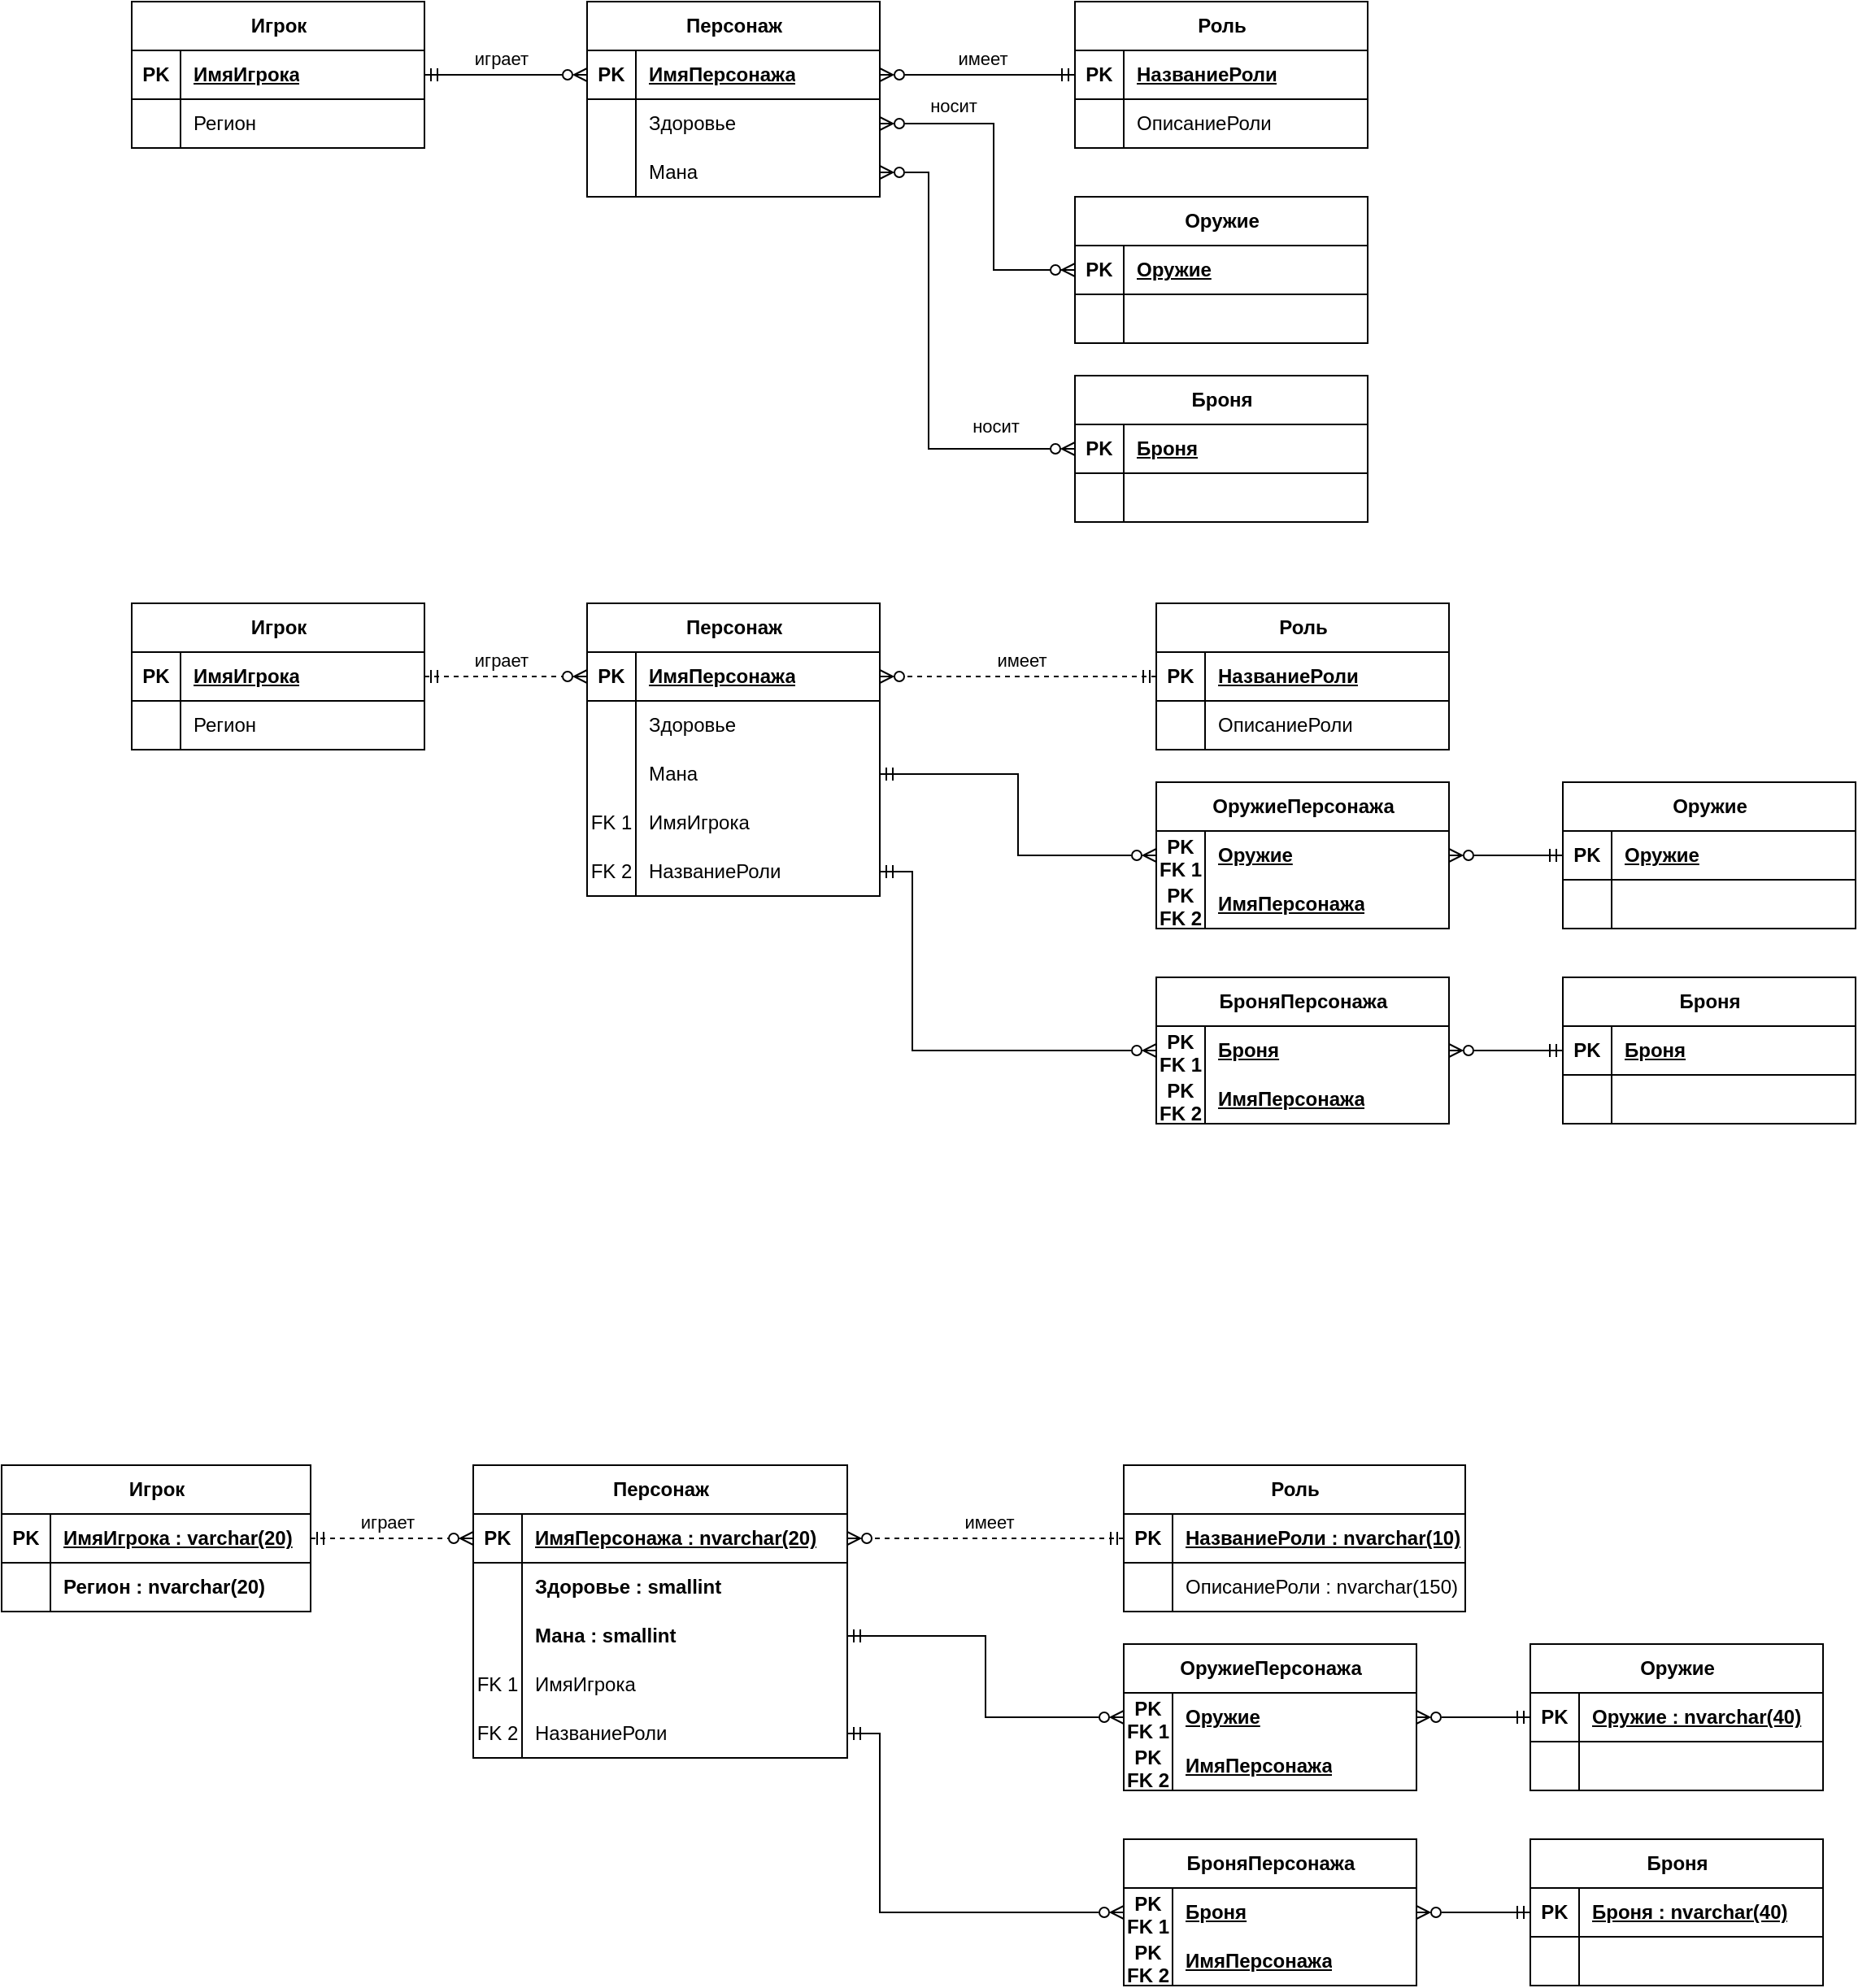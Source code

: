 <mxfile version="23.1.5" type="device" pages="2">
  <diagram name="Страница — 1" id="F9vH19UTHpK_uhpA9uth">
    <mxGraphModel dx="2022" dy="703" grid="1" gridSize="10" guides="1" tooltips="1" connect="1" arrows="1" fold="1" page="1" pageScale="1" pageWidth="827" pageHeight="1169" math="0" shadow="0">
      <root>
        <mxCell id="0" />
        <mxCell id="1" parent="0" />
        <mxCell id="HSVJSbVdBzGdaGsUZ_v7-14" value="Роль" style="shape=table;startSize=30;container=1;collapsible=1;childLayout=tableLayout;fixedRows=1;rowLines=0;fontStyle=1;align=center;resizeLast=1;html=1;" parent="1" vertex="1">
          <mxGeometry x="630" y="40" width="180" height="90" as="geometry" />
        </mxCell>
        <mxCell id="HSVJSbVdBzGdaGsUZ_v7-15" value="" style="shape=tableRow;horizontal=0;startSize=0;swimlaneHead=0;swimlaneBody=0;fillColor=none;collapsible=0;dropTarget=0;points=[[0,0.5],[1,0.5]];portConstraint=eastwest;top=0;left=0;right=0;bottom=1;" parent="HSVJSbVdBzGdaGsUZ_v7-14" vertex="1">
          <mxGeometry y="30" width="180" height="30" as="geometry" />
        </mxCell>
        <mxCell id="HSVJSbVdBzGdaGsUZ_v7-16" value="PK" style="shape=partialRectangle;connectable=0;fillColor=none;top=0;left=0;bottom=0;right=0;fontStyle=1;overflow=hidden;whiteSpace=wrap;html=1;" parent="HSVJSbVdBzGdaGsUZ_v7-15" vertex="1">
          <mxGeometry width="30" height="30" as="geometry">
            <mxRectangle width="30" height="30" as="alternateBounds" />
          </mxGeometry>
        </mxCell>
        <mxCell id="HSVJSbVdBzGdaGsUZ_v7-17" value="НазваниеРоли" style="shape=partialRectangle;connectable=0;fillColor=none;top=0;left=0;bottom=0;right=0;align=left;spacingLeft=6;fontStyle=5;overflow=hidden;whiteSpace=wrap;html=1;" parent="HSVJSbVdBzGdaGsUZ_v7-15" vertex="1">
          <mxGeometry x="30" width="150" height="30" as="geometry">
            <mxRectangle width="150" height="30" as="alternateBounds" />
          </mxGeometry>
        </mxCell>
        <mxCell id="HSVJSbVdBzGdaGsUZ_v7-18" value="" style="shape=tableRow;horizontal=0;startSize=0;swimlaneHead=0;swimlaneBody=0;fillColor=none;collapsible=0;dropTarget=0;points=[[0,0.5],[1,0.5]];portConstraint=eastwest;top=0;left=0;right=0;bottom=0;" parent="HSVJSbVdBzGdaGsUZ_v7-14" vertex="1">
          <mxGeometry y="60" width="180" height="30" as="geometry" />
        </mxCell>
        <mxCell id="HSVJSbVdBzGdaGsUZ_v7-19" value="" style="shape=partialRectangle;connectable=0;fillColor=none;top=0;left=0;bottom=0;right=0;editable=1;overflow=hidden;whiteSpace=wrap;html=1;" parent="HSVJSbVdBzGdaGsUZ_v7-18" vertex="1">
          <mxGeometry width="30" height="30" as="geometry">
            <mxRectangle width="30" height="30" as="alternateBounds" />
          </mxGeometry>
        </mxCell>
        <mxCell id="HSVJSbVdBzGdaGsUZ_v7-20" value="ОписаниеРоли" style="shape=partialRectangle;connectable=0;fillColor=none;top=0;left=0;bottom=0;right=0;align=left;spacingLeft=6;overflow=hidden;whiteSpace=wrap;html=1;" parent="HSVJSbVdBzGdaGsUZ_v7-18" vertex="1">
          <mxGeometry x="30" width="150" height="30" as="geometry">
            <mxRectangle width="150" height="30" as="alternateBounds" />
          </mxGeometry>
        </mxCell>
        <mxCell id="HSVJSbVdBzGdaGsUZ_v7-27" value="Игрок" style="shape=table;startSize=30;container=1;collapsible=1;childLayout=tableLayout;fixedRows=1;rowLines=0;fontStyle=1;align=center;resizeLast=1;html=1;" parent="1" vertex="1">
          <mxGeometry x="50" y="40" width="180" height="90" as="geometry" />
        </mxCell>
        <mxCell id="HSVJSbVdBzGdaGsUZ_v7-28" value="" style="shape=tableRow;horizontal=0;startSize=0;swimlaneHead=0;swimlaneBody=0;fillColor=none;collapsible=0;dropTarget=0;points=[[0,0.5],[1,0.5]];portConstraint=eastwest;top=0;left=0;right=0;bottom=1;" parent="HSVJSbVdBzGdaGsUZ_v7-27" vertex="1">
          <mxGeometry y="30" width="180" height="30" as="geometry" />
        </mxCell>
        <mxCell id="HSVJSbVdBzGdaGsUZ_v7-29" value="PK" style="shape=partialRectangle;connectable=0;fillColor=none;top=0;left=0;bottom=0;right=0;fontStyle=1;overflow=hidden;whiteSpace=wrap;html=1;" parent="HSVJSbVdBzGdaGsUZ_v7-28" vertex="1">
          <mxGeometry width="30" height="30" as="geometry">
            <mxRectangle width="30" height="30" as="alternateBounds" />
          </mxGeometry>
        </mxCell>
        <mxCell id="HSVJSbVdBzGdaGsUZ_v7-30" value="ИмяИгрока" style="shape=partialRectangle;connectable=0;fillColor=none;top=0;left=0;bottom=0;right=0;align=left;spacingLeft=6;fontStyle=5;overflow=hidden;whiteSpace=wrap;html=1;" parent="HSVJSbVdBzGdaGsUZ_v7-28" vertex="1">
          <mxGeometry x="30" width="150" height="30" as="geometry">
            <mxRectangle width="150" height="30" as="alternateBounds" />
          </mxGeometry>
        </mxCell>
        <mxCell id="HSVJSbVdBzGdaGsUZ_v7-31" value="" style="shape=tableRow;horizontal=0;startSize=0;swimlaneHead=0;swimlaneBody=0;fillColor=none;collapsible=0;dropTarget=0;points=[[0,0.5],[1,0.5]];portConstraint=eastwest;top=0;left=0;right=0;bottom=0;" parent="HSVJSbVdBzGdaGsUZ_v7-27" vertex="1">
          <mxGeometry y="60" width="180" height="30" as="geometry" />
        </mxCell>
        <mxCell id="HSVJSbVdBzGdaGsUZ_v7-32" value="" style="shape=partialRectangle;connectable=0;fillColor=none;top=0;left=0;bottom=0;right=0;editable=1;overflow=hidden;whiteSpace=wrap;html=1;" parent="HSVJSbVdBzGdaGsUZ_v7-31" vertex="1">
          <mxGeometry width="30" height="30" as="geometry">
            <mxRectangle width="30" height="30" as="alternateBounds" />
          </mxGeometry>
        </mxCell>
        <mxCell id="HSVJSbVdBzGdaGsUZ_v7-33" value="Регион" style="shape=partialRectangle;connectable=0;fillColor=none;top=0;left=0;bottom=0;right=0;align=left;spacingLeft=6;overflow=hidden;whiteSpace=wrap;html=1;" parent="HSVJSbVdBzGdaGsUZ_v7-31" vertex="1">
          <mxGeometry x="30" width="150" height="30" as="geometry">
            <mxRectangle width="150" height="30" as="alternateBounds" />
          </mxGeometry>
        </mxCell>
        <mxCell id="HSVJSbVdBzGdaGsUZ_v7-170" value="Персонаж" style="shape=table;startSize=30;container=1;collapsible=1;childLayout=tableLayout;fixedRows=1;rowLines=0;fontStyle=1;align=center;resizeLast=1;html=1;" parent="1" vertex="1">
          <mxGeometry x="330" y="40" width="180" height="120" as="geometry" />
        </mxCell>
        <mxCell id="HSVJSbVdBzGdaGsUZ_v7-171" value="" style="shape=tableRow;horizontal=0;startSize=0;swimlaneHead=0;swimlaneBody=0;fillColor=none;collapsible=0;dropTarget=0;points=[[0,0.5],[1,0.5]];portConstraint=eastwest;top=0;left=0;right=0;bottom=1;" parent="HSVJSbVdBzGdaGsUZ_v7-170" vertex="1">
          <mxGeometry y="30" width="180" height="30" as="geometry" />
        </mxCell>
        <mxCell id="HSVJSbVdBzGdaGsUZ_v7-172" value="PK" style="shape=partialRectangle;connectable=0;fillColor=none;top=0;left=0;bottom=0;right=0;fontStyle=1;overflow=hidden;whiteSpace=wrap;html=1;" parent="HSVJSbVdBzGdaGsUZ_v7-171" vertex="1">
          <mxGeometry width="30" height="30" as="geometry">
            <mxRectangle width="30" height="30" as="alternateBounds" />
          </mxGeometry>
        </mxCell>
        <mxCell id="HSVJSbVdBzGdaGsUZ_v7-173" value="ИмяПерсонажа" style="shape=partialRectangle;connectable=0;fillColor=none;top=0;left=0;bottom=0;right=0;align=left;spacingLeft=6;fontStyle=5;overflow=hidden;whiteSpace=wrap;html=1;" parent="HSVJSbVdBzGdaGsUZ_v7-171" vertex="1">
          <mxGeometry x="30" width="150" height="30" as="geometry">
            <mxRectangle width="150" height="30" as="alternateBounds" />
          </mxGeometry>
        </mxCell>
        <mxCell id="HSVJSbVdBzGdaGsUZ_v7-183" value="" style="shape=tableRow;horizontal=0;startSize=0;swimlaneHead=0;swimlaneBody=0;fillColor=none;collapsible=0;dropTarget=0;points=[[0,0.5],[1,0.5]];portConstraint=eastwest;top=0;left=0;right=0;bottom=0;" parent="HSVJSbVdBzGdaGsUZ_v7-170" vertex="1">
          <mxGeometry y="60" width="180" height="30" as="geometry" />
        </mxCell>
        <mxCell id="HSVJSbVdBzGdaGsUZ_v7-184" value="" style="shape=partialRectangle;connectable=0;fillColor=none;top=0;left=0;bottom=0;right=0;editable=1;overflow=hidden;whiteSpace=wrap;html=1;" parent="HSVJSbVdBzGdaGsUZ_v7-183" vertex="1">
          <mxGeometry width="30" height="30" as="geometry">
            <mxRectangle width="30" height="30" as="alternateBounds" />
          </mxGeometry>
        </mxCell>
        <mxCell id="HSVJSbVdBzGdaGsUZ_v7-185" value="Здоровье" style="shape=partialRectangle;connectable=0;fillColor=none;top=0;left=0;bottom=0;right=0;align=left;spacingLeft=6;overflow=hidden;whiteSpace=wrap;html=1;" parent="HSVJSbVdBzGdaGsUZ_v7-183" vertex="1">
          <mxGeometry x="30" width="150" height="30" as="geometry">
            <mxRectangle width="150" height="30" as="alternateBounds" />
          </mxGeometry>
        </mxCell>
        <mxCell id="HSVJSbVdBzGdaGsUZ_v7-186" value="" style="shape=tableRow;horizontal=0;startSize=0;swimlaneHead=0;swimlaneBody=0;fillColor=none;collapsible=0;dropTarget=0;points=[[0,0.5],[1,0.5]];portConstraint=eastwest;top=0;left=0;right=0;bottom=0;" parent="HSVJSbVdBzGdaGsUZ_v7-170" vertex="1">
          <mxGeometry y="90" width="180" height="30" as="geometry" />
        </mxCell>
        <mxCell id="HSVJSbVdBzGdaGsUZ_v7-187" value="" style="shape=partialRectangle;connectable=0;fillColor=none;top=0;left=0;bottom=0;right=0;editable=1;overflow=hidden;whiteSpace=wrap;html=1;" parent="HSVJSbVdBzGdaGsUZ_v7-186" vertex="1">
          <mxGeometry width="30" height="30" as="geometry">
            <mxRectangle width="30" height="30" as="alternateBounds" />
          </mxGeometry>
        </mxCell>
        <mxCell id="HSVJSbVdBzGdaGsUZ_v7-188" value="Мана" style="shape=partialRectangle;connectable=0;fillColor=none;top=0;left=0;bottom=0;right=0;align=left;spacingLeft=6;overflow=hidden;whiteSpace=wrap;html=1;" parent="HSVJSbVdBzGdaGsUZ_v7-186" vertex="1">
          <mxGeometry x="30" width="150" height="30" as="geometry">
            <mxRectangle width="150" height="30" as="alternateBounds" />
          </mxGeometry>
        </mxCell>
        <mxCell id="HSVJSbVdBzGdaGsUZ_v7-211" value="" style="edgeStyle=entityRelationEdgeStyle;fontSize=12;html=1;endArrow=ERzeroToMany;startArrow=ERmandOne;rounded=0;entryX=0;entryY=0.5;entryDx=0;entryDy=0;exitX=1;exitY=0.5;exitDx=0;exitDy=0;endFill=0;startFill=0;" parent="1" source="HSVJSbVdBzGdaGsUZ_v7-28" target="HSVJSbVdBzGdaGsUZ_v7-171" edge="1">
          <mxGeometry width="100" height="100" relative="1" as="geometry">
            <mxPoint x="190" y="290" as="sourcePoint" />
            <mxPoint x="290" y="190" as="targetPoint" />
          </mxGeometry>
        </mxCell>
        <mxCell id="HSVJSbVdBzGdaGsUZ_v7-213" value="играет" style="edgeLabel;html=1;align=center;verticalAlign=middle;resizable=0;points=[];" parent="HSVJSbVdBzGdaGsUZ_v7-211" vertex="1" connectable="0">
          <mxGeometry x="0.06" y="2" relative="1" as="geometry">
            <mxPoint x="-6" y="-8" as="offset" />
          </mxGeometry>
        </mxCell>
        <mxCell id="HSVJSbVdBzGdaGsUZ_v7-212" value="" style="edgeStyle=entityRelationEdgeStyle;fontSize=12;html=1;endArrow=ERzeroToMany;startArrow=ERmandOne;rounded=0;exitX=0;exitY=0.5;exitDx=0;exitDy=0;endFill=0;startFill=0;entryX=1;entryY=0.5;entryDx=0;entryDy=0;" parent="1" source="HSVJSbVdBzGdaGsUZ_v7-15" target="HSVJSbVdBzGdaGsUZ_v7-171" edge="1">
          <mxGeometry width="100" height="100" relative="1" as="geometry">
            <mxPoint x="490" y="140" as="sourcePoint" />
            <mxPoint x="570" y="220" as="targetPoint" />
            <Array as="points">
              <mxPoint x="600" y="110" />
            </Array>
          </mxGeometry>
        </mxCell>
        <mxCell id="HSVJSbVdBzGdaGsUZ_v7-214" value="имеет" style="edgeLabel;html=1;align=center;verticalAlign=middle;resizable=0;points=[];" parent="HSVJSbVdBzGdaGsUZ_v7-212" vertex="1" connectable="0">
          <mxGeometry x="0.041" y="1" relative="1" as="geometry">
            <mxPoint x="5" y="-11" as="offset" />
          </mxGeometry>
        </mxCell>
        <mxCell id="PDWbjU3B9QnKJwADu-8X-1" value="Броня" style="shape=table;startSize=30;container=1;collapsible=1;childLayout=tableLayout;fixedRows=1;rowLines=0;fontStyle=1;align=center;resizeLast=1;html=1;" vertex="1" parent="1">
          <mxGeometry x="630" y="270" width="180" height="90" as="geometry" />
        </mxCell>
        <mxCell id="PDWbjU3B9QnKJwADu-8X-2" value="" style="shape=tableRow;horizontal=0;startSize=0;swimlaneHead=0;swimlaneBody=0;fillColor=none;collapsible=0;dropTarget=0;points=[[0,0.5],[1,0.5]];portConstraint=eastwest;top=0;left=0;right=0;bottom=1;" vertex="1" parent="PDWbjU3B9QnKJwADu-8X-1">
          <mxGeometry y="30" width="180" height="30" as="geometry" />
        </mxCell>
        <mxCell id="PDWbjU3B9QnKJwADu-8X-3" value="PK" style="shape=partialRectangle;connectable=0;fillColor=none;top=0;left=0;bottom=0;right=0;fontStyle=1;overflow=hidden;whiteSpace=wrap;html=1;" vertex="1" parent="PDWbjU3B9QnKJwADu-8X-2">
          <mxGeometry width="30" height="30" as="geometry">
            <mxRectangle width="30" height="30" as="alternateBounds" />
          </mxGeometry>
        </mxCell>
        <mxCell id="PDWbjU3B9QnKJwADu-8X-4" value="Броня" style="shape=partialRectangle;connectable=0;fillColor=none;top=0;left=0;bottom=0;right=0;align=left;spacingLeft=6;fontStyle=5;overflow=hidden;whiteSpace=wrap;html=1;" vertex="1" parent="PDWbjU3B9QnKJwADu-8X-2">
          <mxGeometry x="30" width="150" height="30" as="geometry">
            <mxRectangle width="150" height="30" as="alternateBounds" />
          </mxGeometry>
        </mxCell>
        <mxCell id="PDWbjU3B9QnKJwADu-8X-5" value="" style="shape=tableRow;horizontal=0;startSize=0;swimlaneHead=0;swimlaneBody=0;fillColor=none;collapsible=0;dropTarget=0;points=[[0,0.5],[1,0.5]];portConstraint=eastwest;top=0;left=0;right=0;bottom=0;" vertex="1" parent="PDWbjU3B9QnKJwADu-8X-1">
          <mxGeometry y="60" width="180" height="30" as="geometry" />
        </mxCell>
        <mxCell id="PDWbjU3B9QnKJwADu-8X-6" value="" style="shape=partialRectangle;connectable=0;fillColor=none;top=0;left=0;bottom=0;right=0;editable=1;overflow=hidden;whiteSpace=wrap;html=1;" vertex="1" parent="PDWbjU3B9QnKJwADu-8X-5">
          <mxGeometry width="30" height="30" as="geometry">
            <mxRectangle width="30" height="30" as="alternateBounds" />
          </mxGeometry>
        </mxCell>
        <mxCell id="PDWbjU3B9QnKJwADu-8X-7" value="" style="shape=partialRectangle;connectable=0;fillColor=none;top=0;left=0;bottom=0;right=0;align=left;spacingLeft=6;overflow=hidden;whiteSpace=wrap;html=1;" vertex="1" parent="PDWbjU3B9QnKJwADu-8X-5">
          <mxGeometry x="30" width="150" height="30" as="geometry">
            <mxRectangle width="150" height="30" as="alternateBounds" />
          </mxGeometry>
        </mxCell>
        <mxCell id="PDWbjU3B9QnKJwADu-8X-14" value="Оружие" style="shape=table;startSize=30;container=1;collapsible=1;childLayout=tableLayout;fixedRows=1;rowLines=0;fontStyle=1;align=center;resizeLast=1;html=1;" vertex="1" parent="1">
          <mxGeometry x="630" y="160" width="180" height="90" as="geometry" />
        </mxCell>
        <mxCell id="PDWbjU3B9QnKJwADu-8X-15" value="" style="shape=tableRow;horizontal=0;startSize=0;swimlaneHead=0;swimlaneBody=0;fillColor=none;collapsible=0;dropTarget=0;points=[[0,0.5],[1,0.5]];portConstraint=eastwest;top=0;left=0;right=0;bottom=1;" vertex="1" parent="PDWbjU3B9QnKJwADu-8X-14">
          <mxGeometry y="30" width="180" height="30" as="geometry" />
        </mxCell>
        <mxCell id="PDWbjU3B9QnKJwADu-8X-16" value="PK" style="shape=partialRectangle;connectable=0;fillColor=none;top=0;left=0;bottom=0;right=0;fontStyle=1;overflow=hidden;whiteSpace=wrap;html=1;" vertex="1" parent="PDWbjU3B9QnKJwADu-8X-15">
          <mxGeometry width="30" height="30" as="geometry">
            <mxRectangle width="30" height="30" as="alternateBounds" />
          </mxGeometry>
        </mxCell>
        <mxCell id="PDWbjU3B9QnKJwADu-8X-17" value="Оружие" style="shape=partialRectangle;connectable=0;fillColor=none;top=0;left=0;bottom=0;right=0;align=left;spacingLeft=6;fontStyle=5;overflow=hidden;whiteSpace=wrap;html=1;" vertex="1" parent="PDWbjU3B9QnKJwADu-8X-15">
          <mxGeometry x="30" width="150" height="30" as="geometry">
            <mxRectangle width="150" height="30" as="alternateBounds" />
          </mxGeometry>
        </mxCell>
        <mxCell id="PDWbjU3B9QnKJwADu-8X-18" value="" style="shape=tableRow;horizontal=0;startSize=0;swimlaneHead=0;swimlaneBody=0;fillColor=none;collapsible=0;dropTarget=0;points=[[0,0.5],[1,0.5]];portConstraint=eastwest;top=0;left=0;right=0;bottom=0;" vertex="1" parent="PDWbjU3B9QnKJwADu-8X-14">
          <mxGeometry y="60" width="180" height="30" as="geometry" />
        </mxCell>
        <mxCell id="PDWbjU3B9QnKJwADu-8X-19" value="" style="shape=partialRectangle;connectable=0;fillColor=none;top=0;left=0;bottom=0;right=0;editable=1;overflow=hidden;whiteSpace=wrap;html=1;" vertex="1" parent="PDWbjU3B9QnKJwADu-8X-18">
          <mxGeometry width="30" height="30" as="geometry">
            <mxRectangle width="30" height="30" as="alternateBounds" />
          </mxGeometry>
        </mxCell>
        <mxCell id="PDWbjU3B9QnKJwADu-8X-20" value="" style="shape=partialRectangle;connectable=0;fillColor=none;top=0;left=0;bottom=0;right=0;align=left;spacingLeft=6;overflow=hidden;whiteSpace=wrap;html=1;" vertex="1" parent="PDWbjU3B9QnKJwADu-8X-18">
          <mxGeometry x="30" width="150" height="30" as="geometry">
            <mxRectangle width="150" height="30" as="alternateBounds" />
          </mxGeometry>
        </mxCell>
        <mxCell id="PDWbjU3B9QnKJwADu-8X-23" value="" style="edgeStyle=orthogonalEdgeStyle;fontSize=12;html=1;endArrow=ERzeroToMany;endFill=1;rounded=0;entryX=0;entryY=0.5;entryDx=0;entryDy=0;exitX=1;exitY=0.5;exitDx=0;exitDy=0;startArrow=ERzeroToMany;startFill=0;" edge="1" parent="1" source="HSVJSbVdBzGdaGsUZ_v7-183" target="PDWbjU3B9QnKJwADu-8X-15">
          <mxGeometry width="100" height="100" relative="1" as="geometry">
            <mxPoint x="380" y="370" as="sourcePoint" />
            <mxPoint x="480" y="270" as="targetPoint" />
            <Array as="points">
              <mxPoint x="580" y="115" />
              <mxPoint x="580" y="205" />
            </Array>
          </mxGeometry>
        </mxCell>
        <mxCell id="PDWbjU3B9QnKJwADu-8X-25" value="носит" style="edgeLabel;html=1;align=center;verticalAlign=middle;resizable=0;points=[];" vertex="1" connectable="0" parent="PDWbjU3B9QnKJwADu-8X-23">
          <mxGeometry x="-0.571" y="1" relative="1" as="geometry">
            <mxPoint y="-10" as="offset" />
          </mxGeometry>
        </mxCell>
        <mxCell id="PDWbjU3B9QnKJwADu-8X-24" value="" style="edgeStyle=orthogonalEdgeStyle;fontSize=12;html=1;endArrow=ERzeroToMany;rounded=0;entryX=0;entryY=0.5;entryDx=0;entryDy=0;exitX=1;exitY=0.5;exitDx=0;exitDy=0;endFill=0;startArrow=ERzeroToMany;startFill=0;" edge="1" parent="1" source="HSVJSbVdBzGdaGsUZ_v7-186" target="PDWbjU3B9QnKJwADu-8X-2">
          <mxGeometry width="100" height="100" relative="1" as="geometry">
            <mxPoint x="510" y="205" as="sourcePoint" />
            <mxPoint x="420" y="320" as="targetPoint" />
            <Array as="points">
              <mxPoint x="540" y="145" />
              <mxPoint x="540" y="315" />
            </Array>
          </mxGeometry>
        </mxCell>
        <mxCell id="PDWbjU3B9QnKJwADu-8X-26" value="носит" style="edgeLabel;html=1;align=center;verticalAlign=middle;resizable=0;points=[];" vertex="1" connectable="0" parent="PDWbjU3B9QnKJwADu-8X-24">
          <mxGeometry x="0.684" y="2" relative="1" as="geometry">
            <mxPoint x="-3" y="-12" as="offset" />
          </mxGeometry>
        </mxCell>
        <mxCell id="NcsWdSwfJMZ3Xd19PFQ3-1" value="Роль" style="shape=table;startSize=30;container=1;collapsible=1;childLayout=tableLayout;fixedRows=1;rowLines=0;fontStyle=1;align=center;resizeLast=1;html=1;" vertex="1" parent="1">
          <mxGeometry x="680" y="410" width="180" height="90" as="geometry" />
        </mxCell>
        <mxCell id="NcsWdSwfJMZ3Xd19PFQ3-2" value="" style="shape=tableRow;horizontal=0;startSize=0;swimlaneHead=0;swimlaneBody=0;fillColor=none;collapsible=0;dropTarget=0;points=[[0,0.5],[1,0.5]];portConstraint=eastwest;top=0;left=0;right=0;bottom=1;" vertex="1" parent="NcsWdSwfJMZ3Xd19PFQ3-1">
          <mxGeometry y="30" width="180" height="30" as="geometry" />
        </mxCell>
        <mxCell id="NcsWdSwfJMZ3Xd19PFQ3-3" value="PK" style="shape=partialRectangle;connectable=0;fillColor=none;top=0;left=0;bottom=0;right=0;fontStyle=1;overflow=hidden;whiteSpace=wrap;html=1;" vertex="1" parent="NcsWdSwfJMZ3Xd19PFQ3-2">
          <mxGeometry width="30" height="30" as="geometry">
            <mxRectangle width="30" height="30" as="alternateBounds" />
          </mxGeometry>
        </mxCell>
        <mxCell id="NcsWdSwfJMZ3Xd19PFQ3-4" value="НазваниеРоли" style="shape=partialRectangle;connectable=0;fillColor=none;top=0;left=0;bottom=0;right=0;align=left;spacingLeft=6;fontStyle=5;overflow=hidden;whiteSpace=wrap;html=1;" vertex="1" parent="NcsWdSwfJMZ3Xd19PFQ3-2">
          <mxGeometry x="30" width="150" height="30" as="geometry">
            <mxRectangle width="150" height="30" as="alternateBounds" />
          </mxGeometry>
        </mxCell>
        <mxCell id="NcsWdSwfJMZ3Xd19PFQ3-5" value="" style="shape=tableRow;horizontal=0;startSize=0;swimlaneHead=0;swimlaneBody=0;fillColor=none;collapsible=0;dropTarget=0;points=[[0,0.5],[1,0.5]];portConstraint=eastwest;top=0;left=0;right=0;bottom=0;" vertex="1" parent="NcsWdSwfJMZ3Xd19PFQ3-1">
          <mxGeometry y="60" width="180" height="30" as="geometry" />
        </mxCell>
        <mxCell id="NcsWdSwfJMZ3Xd19PFQ3-6" value="" style="shape=partialRectangle;connectable=0;fillColor=none;top=0;left=0;bottom=0;right=0;editable=1;overflow=hidden;whiteSpace=wrap;html=1;" vertex="1" parent="NcsWdSwfJMZ3Xd19PFQ3-5">
          <mxGeometry width="30" height="30" as="geometry">
            <mxRectangle width="30" height="30" as="alternateBounds" />
          </mxGeometry>
        </mxCell>
        <mxCell id="NcsWdSwfJMZ3Xd19PFQ3-7" value="ОписаниеРоли" style="shape=partialRectangle;connectable=0;fillColor=none;top=0;left=0;bottom=0;right=0;align=left;spacingLeft=6;overflow=hidden;whiteSpace=wrap;html=1;" vertex="1" parent="NcsWdSwfJMZ3Xd19PFQ3-5">
          <mxGeometry x="30" width="150" height="30" as="geometry">
            <mxRectangle width="150" height="30" as="alternateBounds" />
          </mxGeometry>
        </mxCell>
        <mxCell id="NcsWdSwfJMZ3Xd19PFQ3-8" value="Игрок" style="shape=table;startSize=30;container=1;collapsible=1;childLayout=tableLayout;fixedRows=1;rowLines=0;fontStyle=1;align=center;resizeLast=1;html=1;" vertex="1" parent="1">
          <mxGeometry x="50" y="410" width="180" height="90" as="geometry" />
        </mxCell>
        <mxCell id="NcsWdSwfJMZ3Xd19PFQ3-9" value="" style="shape=tableRow;horizontal=0;startSize=0;swimlaneHead=0;swimlaneBody=0;fillColor=none;collapsible=0;dropTarget=0;points=[[0,0.5],[1,0.5]];portConstraint=eastwest;top=0;left=0;right=0;bottom=1;" vertex="1" parent="NcsWdSwfJMZ3Xd19PFQ3-8">
          <mxGeometry y="30" width="180" height="30" as="geometry" />
        </mxCell>
        <mxCell id="NcsWdSwfJMZ3Xd19PFQ3-10" value="PK" style="shape=partialRectangle;connectable=0;fillColor=none;top=0;left=0;bottom=0;right=0;fontStyle=1;overflow=hidden;whiteSpace=wrap;html=1;" vertex="1" parent="NcsWdSwfJMZ3Xd19PFQ3-9">
          <mxGeometry width="30" height="30" as="geometry">
            <mxRectangle width="30" height="30" as="alternateBounds" />
          </mxGeometry>
        </mxCell>
        <mxCell id="NcsWdSwfJMZ3Xd19PFQ3-11" value="ИмяИгрока" style="shape=partialRectangle;connectable=0;fillColor=none;top=0;left=0;bottom=0;right=0;align=left;spacingLeft=6;fontStyle=5;overflow=hidden;whiteSpace=wrap;html=1;" vertex="1" parent="NcsWdSwfJMZ3Xd19PFQ3-9">
          <mxGeometry x="30" width="150" height="30" as="geometry">
            <mxRectangle width="150" height="30" as="alternateBounds" />
          </mxGeometry>
        </mxCell>
        <mxCell id="NcsWdSwfJMZ3Xd19PFQ3-12" value="" style="shape=tableRow;horizontal=0;startSize=0;swimlaneHead=0;swimlaneBody=0;fillColor=none;collapsible=0;dropTarget=0;points=[[0,0.5],[1,0.5]];portConstraint=eastwest;top=0;left=0;right=0;bottom=0;" vertex="1" parent="NcsWdSwfJMZ3Xd19PFQ3-8">
          <mxGeometry y="60" width="180" height="30" as="geometry" />
        </mxCell>
        <mxCell id="NcsWdSwfJMZ3Xd19PFQ3-13" value="" style="shape=partialRectangle;connectable=0;fillColor=none;top=0;left=0;bottom=0;right=0;editable=1;overflow=hidden;whiteSpace=wrap;html=1;" vertex="1" parent="NcsWdSwfJMZ3Xd19PFQ3-12">
          <mxGeometry width="30" height="30" as="geometry">
            <mxRectangle width="30" height="30" as="alternateBounds" />
          </mxGeometry>
        </mxCell>
        <mxCell id="NcsWdSwfJMZ3Xd19PFQ3-14" value="Регион" style="shape=partialRectangle;connectable=0;fillColor=none;top=0;left=0;bottom=0;right=0;align=left;spacingLeft=6;overflow=hidden;whiteSpace=wrap;html=1;" vertex="1" parent="NcsWdSwfJMZ3Xd19PFQ3-12">
          <mxGeometry x="30" width="150" height="30" as="geometry">
            <mxRectangle width="150" height="30" as="alternateBounds" />
          </mxGeometry>
        </mxCell>
        <mxCell id="NcsWdSwfJMZ3Xd19PFQ3-15" value="Персонаж" style="shape=table;startSize=30;container=1;collapsible=1;childLayout=tableLayout;fixedRows=1;rowLines=0;fontStyle=1;align=center;resizeLast=1;html=1;" vertex="1" parent="1">
          <mxGeometry x="330" y="410" width="180" height="180" as="geometry" />
        </mxCell>
        <mxCell id="NcsWdSwfJMZ3Xd19PFQ3-16" value="" style="shape=tableRow;horizontal=0;startSize=0;swimlaneHead=0;swimlaneBody=0;fillColor=none;collapsible=0;dropTarget=0;points=[[0,0.5],[1,0.5]];portConstraint=eastwest;top=0;left=0;right=0;bottom=1;" vertex="1" parent="NcsWdSwfJMZ3Xd19PFQ3-15">
          <mxGeometry y="30" width="180" height="30" as="geometry" />
        </mxCell>
        <mxCell id="NcsWdSwfJMZ3Xd19PFQ3-17" value="PK" style="shape=partialRectangle;connectable=0;fillColor=none;top=0;left=0;bottom=0;right=0;fontStyle=1;overflow=hidden;whiteSpace=wrap;html=1;" vertex="1" parent="NcsWdSwfJMZ3Xd19PFQ3-16">
          <mxGeometry width="30" height="30" as="geometry">
            <mxRectangle width="30" height="30" as="alternateBounds" />
          </mxGeometry>
        </mxCell>
        <mxCell id="NcsWdSwfJMZ3Xd19PFQ3-18" value="ИмяПерсонажа" style="shape=partialRectangle;connectable=0;fillColor=none;top=0;left=0;bottom=0;right=0;align=left;spacingLeft=6;fontStyle=5;overflow=hidden;whiteSpace=wrap;html=1;" vertex="1" parent="NcsWdSwfJMZ3Xd19PFQ3-16">
          <mxGeometry x="30" width="150" height="30" as="geometry">
            <mxRectangle width="150" height="30" as="alternateBounds" />
          </mxGeometry>
        </mxCell>
        <mxCell id="NcsWdSwfJMZ3Xd19PFQ3-19" value="" style="shape=tableRow;horizontal=0;startSize=0;swimlaneHead=0;swimlaneBody=0;fillColor=none;collapsible=0;dropTarget=0;points=[[0,0.5],[1,0.5]];portConstraint=eastwest;top=0;left=0;right=0;bottom=0;" vertex="1" parent="NcsWdSwfJMZ3Xd19PFQ3-15">
          <mxGeometry y="60" width="180" height="30" as="geometry" />
        </mxCell>
        <mxCell id="NcsWdSwfJMZ3Xd19PFQ3-20" value="" style="shape=partialRectangle;connectable=0;fillColor=none;top=0;left=0;bottom=0;right=0;editable=1;overflow=hidden;whiteSpace=wrap;html=1;" vertex="1" parent="NcsWdSwfJMZ3Xd19PFQ3-19">
          <mxGeometry width="30" height="30" as="geometry">
            <mxRectangle width="30" height="30" as="alternateBounds" />
          </mxGeometry>
        </mxCell>
        <mxCell id="NcsWdSwfJMZ3Xd19PFQ3-21" value="Здоровье" style="shape=partialRectangle;connectable=0;fillColor=none;top=0;left=0;bottom=0;right=0;align=left;spacingLeft=6;overflow=hidden;whiteSpace=wrap;html=1;" vertex="1" parent="NcsWdSwfJMZ3Xd19PFQ3-19">
          <mxGeometry x="30" width="150" height="30" as="geometry">
            <mxRectangle width="150" height="30" as="alternateBounds" />
          </mxGeometry>
        </mxCell>
        <mxCell id="NcsWdSwfJMZ3Xd19PFQ3-22" value="" style="shape=tableRow;horizontal=0;startSize=0;swimlaneHead=0;swimlaneBody=0;fillColor=none;collapsible=0;dropTarget=0;points=[[0,0.5],[1,0.5]];portConstraint=eastwest;top=0;left=0;right=0;bottom=0;" vertex="1" parent="NcsWdSwfJMZ3Xd19PFQ3-15">
          <mxGeometry y="90" width="180" height="30" as="geometry" />
        </mxCell>
        <mxCell id="NcsWdSwfJMZ3Xd19PFQ3-23" value="" style="shape=partialRectangle;connectable=0;fillColor=none;top=0;left=0;bottom=0;right=0;editable=1;overflow=hidden;whiteSpace=wrap;html=1;" vertex="1" parent="NcsWdSwfJMZ3Xd19PFQ3-22">
          <mxGeometry width="30" height="30" as="geometry">
            <mxRectangle width="30" height="30" as="alternateBounds" />
          </mxGeometry>
        </mxCell>
        <mxCell id="NcsWdSwfJMZ3Xd19PFQ3-24" value="Мана" style="shape=partialRectangle;connectable=0;fillColor=none;top=0;left=0;bottom=0;right=0;align=left;spacingLeft=6;overflow=hidden;whiteSpace=wrap;html=1;" vertex="1" parent="NcsWdSwfJMZ3Xd19PFQ3-22">
          <mxGeometry x="30" width="150" height="30" as="geometry">
            <mxRectangle width="150" height="30" as="alternateBounds" />
          </mxGeometry>
        </mxCell>
        <mxCell id="NcsWdSwfJMZ3Xd19PFQ3-25" value="" style="shape=tableRow;horizontal=0;startSize=0;swimlaneHead=0;swimlaneBody=0;fillColor=none;collapsible=0;dropTarget=0;points=[[0,0.5],[1,0.5]];portConstraint=eastwest;top=0;left=0;right=0;bottom=0;" vertex="1" parent="NcsWdSwfJMZ3Xd19PFQ3-15">
          <mxGeometry y="120" width="180" height="30" as="geometry" />
        </mxCell>
        <mxCell id="NcsWdSwfJMZ3Xd19PFQ3-26" value="FK 1" style="shape=partialRectangle;connectable=0;fillColor=none;top=0;left=0;bottom=0;right=0;editable=1;overflow=hidden;whiteSpace=wrap;html=1;" vertex="1" parent="NcsWdSwfJMZ3Xd19PFQ3-25">
          <mxGeometry width="30" height="30" as="geometry">
            <mxRectangle width="30" height="30" as="alternateBounds" />
          </mxGeometry>
        </mxCell>
        <mxCell id="NcsWdSwfJMZ3Xd19PFQ3-27" value="ИмяИгрока" style="shape=partialRectangle;connectable=0;fillColor=none;top=0;left=0;bottom=0;right=0;align=left;spacingLeft=6;overflow=hidden;whiteSpace=wrap;html=1;" vertex="1" parent="NcsWdSwfJMZ3Xd19PFQ3-25">
          <mxGeometry x="30" width="150" height="30" as="geometry">
            <mxRectangle width="150" height="30" as="alternateBounds" />
          </mxGeometry>
        </mxCell>
        <mxCell id="NcsWdSwfJMZ3Xd19PFQ3-28" value="" style="shape=tableRow;horizontal=0;startSize=0;swimlaneHead=0;swimlaneBody=0;fillColor=none;collapsible=0;dropTarget=0;points=[[0,0.5],[1,0.5]];portConstraint=eastwest;top=0;left=0;right=0;bottom=0;" vertex="1" parent="NcsWdSwfJMZ3Xd19PFQ3-15">
          <mxGeometry y="150" width="180" height="30" as="geometry" />
        </mxCell>
        <mxCell id="NcsWdSwfJMZ3Xd19PFQ3-29" value="FK 2" style="shape=partialRectangle;connectable=0;fillColor=none;top=0;left=0;bottom=0;right=0;editable=1;overflow=hidden;whiteSpace=wrap;html=1;" vertex="1" parent="NcsWdSwfJMZ3Xd19PFQ3-28">
          <mxGeometry width="30" height="30" as="geometry">
            <mxRectangle width="30" height="30" as="alternateBounds" />
          </mxGeometry>
        </mxCell>
        <mxCell id="NcsWdSwfJMZ3Xd19PFQ3-30" value="НазваниеРоли" style="shape=partialRectangle;connectable=0;fillColor=none;top=0;left=0;bottom=0;right=0;align=left;spacingLeft=6;overflow=hidden;whiteSpace=wrap;html=1;" vertex="1" parent="NcsWdSwfJMZ3Xd19PFQ3-28">
          <mxGeometry x="30" width="150" height="30" as="geometry">
            <mxRectangle width="150" height="30" as="alternateBounds" />
          </mxGeometry>
        </mxCell>
        <mxCell id="NcsWdSwfJMZ3Xd19PFQ3-31" value="" style="edgeStyle=entityRelationEdgeStyle;fontSize=12;html=1;endArrow=ERzeroToMany;startArrow=ERmandOne;rounded=0;entryX=0;entryY=0.5;entryDx=0;entryDy=0;exitX=1;exitY=0.5;exitDx=0;exitDy=0;endFill=0;startFill=0;dashed=1;" edge="1" parent="1" source="NcsWdSwfJMZ3Xd19PFQ3-9" target="NcsWdSwfJMZ3Xd19PFQ3-16">
          <mxGeometry width="100" height="100" relative="1" as="geometry">
            <mxPoint x="190" y="660" as="sourcePoint" />
            <mxPoint x="290" y="560" as="targetPoint" />
          </mxGeometry>
        </mxCell>
        <mxCell id="NcsWdSwfJMZ3Xd19PFQ3-32" value="играет" style="edgeLabel;html=1;align=center;verticalAlign=middle;resizable=0;points=[];" vertex="1" connectable="0" parent="NcsWdSwfJMZ3Xd19PFQ3-31">
          <mxGeometry x="0.06" y="2" relative="1" as="geometry">
            <mxPoint x="-6" y="-8" as="offset" />
          </mxGeometry>
        </mxCell>
        <mxCell id="NcsWdSwfJMZ3Xd19PFQ3-33" value="" style="edgeStyle=entityRelationEdgeStyle;fontSize=12;html=1;endArrow=ERzeroToMany;startArrow=ERmandOne;rounded=0;exitX=0;exitY=0.5;exitDx=0;exitDy=0;endFill=0;startFill=0;entryX=1;entryY=0.5;entryDx=0;entryDy=0;dashed=1;" edge="1" parent="1" source="NcsWdSwfJMZ3Xd19PFQ3-2" target="NcsWdSwfJMZ3Xd19PFQ3-16">
          <mxGeometry width="100" height="100" relative="1" as="geometry">
            <mxPoint x="490" y="510" as="sourcePoint" />
            <mxPoint x="570" y="590" as="targetPoint" />
            <Array as="points">
              <mxPoint x="600" y="480" />
            </Array>
          </mxGeometry>
        </mxCell>
        <mxCell id="NcsWdSwfJMZ3Xd19PFQ3-34" value="имеет" style="edgeLabel;html=1;align=center;verticalAlign=middle;resizable=0;points=[];" vertex="1" connectable="0" parent="NcsWdSwfJMZ3Xd19PFQ3-33">
          <mxGeometry x="0.041" y="1" relative="1" as="geometry">
            <mxPoint x="5" y="-11" as="offset" />
          </mxGeometry>
        </mxCell>
        <mxCell id="NcsWdSwfJMZ3Xd19PFQ3-35" value="БроняПерсонажа" style="shape=table;startSize=30;container=1;collapsible=1;childLayout=tableLayout;fixedRows=1;rowLines=0;fontStyle=1;align=center;resizeLast=1;html=1;swimlaneLine=1;" vertex="1" parent="1">
          <mxGeometry x="680" y="640" width="180" height="90" as="geometry" />
        </mxCell>
        <mxCell id="NcsWdSwfJMZ3Xd19PFQ3-36" value="" style="shape=tableRow;horizontal=0;startSize=0;swimlaneHead=0;swimlaneBody=0;fillColor=none;collapsible=0;dropTarget=0;points=[[0,0.5],[1,0.5]];portConstraint=eastwest;top=0;left=0;right=0;bottom=0;swimlaneLine=0;strokeColor=inherit;verticalAlign=middle;" vertex="1" parent="NcsWdSwfJMZ3Xd19PFQ3-35">
          <mxGeometry y="30" width="180" height="30" as="geometry" />
        </mxCell>
        <mxCell id="NcsWdSwfJMZ3Xd19PFQ3-37" value="PK&lt;br&gt;FK 1" style="shape=partialRectangle;connectable=0;fillColor=none;top=0;left=0;bottom=0;right=0;fontStyle=1;overflow=hidden;whiteSpace=wrap;html=1;" vertex="1" parent="NcsWdSwfJMZ3Xd19PFQ3-36">
          <mxGeometry width="30" height="30" as="geometry">
            <mxRectangle width="30" height="30" as="alternateBounds" />
          </mxGeometry>
        </mxCell>
        <mxCell id="NcsWdSwfJMZ3Xd19PFQ3-38" value="Броня" style="shape=partialRectangle;connectable=0;fillColor=none;top=0;left=0;bottom=0;right=0;align=left;spacingLeft=6;fontStyle=5;overflow=hidden;whiteSpace=wrap;html=1;" vertex="1" parent="NcsWdSwfJMZ3Xd19PFQ3-36">
          <mxGeometry x="30" width="150" height="30" as="geometry">
            <mxRectangle width="150" height="30" as="alternateBounds" />
          </mxGeometry>
        </mxCell>
        <mxCell id="NcsWdSwfJMZ3Xd19PFQ3-39" value="" style="shape=tableRow;horizontal=0;startSize=0;swimlaneHead=0;swimlaneBody=0;fillColor=none;collapsible=0;dropTarget=0;points=[[0,0.5],[1,0.5]];portConstraint=eastwest;top=0;left=0;right=0;bottom=0;swimlaneLine=0;" vertex="1" parent="NcsWdSwfJMZ3Xd19PFQ3-35">
          <mxGeometry y="60" width="180" height="30" as="geometry" />
        </mxCell>
        <mxCell id="NcsWdSwfJMZ3Xd19PFQ3-40" value="&lt;b&gt;PK&lt;br&gt;FK 2&lt;/b&gt;" style="shape=partialRectangle;connectable=0;fillColor=none;top=0;left=0;bottom=0;right=0;editable=1;overflow=hidden;whiteSpace=wrap;html=1;" vertex="1" parent="NcsWdSwfJMZ3Xd19PFQ3-39">
          <mxGeometry width="30" height="30" as="geometry">
            <mxRectangle width="30" height="30" as="alternateBounds" />
          </mxGeometry>
        </mxCell>
        <mxCell id="NcsWdSwfJMZ3Xd19PFQ3-41" value="&lt;b&gt;&lt;u&gt;ИмяПерсонажа&lt;/u&gt;&lt;/b&gt;" style="shape=partialRectangle;connectable=0;fillColor=none;top=0;left=0;bottom=0;right=0;align=left;spacingLeft=6;overflow=hidden;whiteSpace=wrap;html=1;" vertex="1" parent="NcsWdSwfJMZ3Xd19PFQ3-39">
          <mxGeometry x="30" width="150" height="30" as="geometry">
            <mxRectangle width="150" height="30" as="alternateBounds" />
          </mxGeometry>
        </mxCell>
        <mxCell id="NcsWdSwfJMZ3Xd19PFQ3-42" value="ОружиеПерсонажа" style="shape=table;startSize=30;container=1;collapsible=1;childLayout=tableLayout;fixedRows=1;rowLines=0;fontStyle=1;align=center;resizeLast=1;html=1;" vertex="1" parent="1">
          <mxGeometry x="680" y="520" width="180" height="90" as="geometry" />
        </mxCell>
        <mxCell id="NcsWdSwfJMZ3Xd19PFQ3-43" value="" style="shape=tableRow;horizontal=0;startSize=0;swimlaneHead=0;swimlaneBody=0;fillColor=none;collapsible=0;dropTarget=0;points=[[0,0.5],[1,0.5]];portConstraint=eastwest;top=0;left=0;right=0;bottom=0;" vertex="1" parent="NcsWdSwfJMZ3Xd19PFQ3-42">
          <mxGeometry y="30" width="180" height="30" as="geometry" />
        </mxCell>
        <mxCell id="NcsWdSwfJMZ3Xd19PFQ3-44" value="PK&lt;br&gt;FK 1" style="shape=partialRectangle;connectable=0;fillColor=none;top=0;left=0;bottom=0;right=0;fontStyle=1;overflow=hidden;whiteSpace=wrap;html=1;" vertex="1" parent="NcsWdSwfJMZ3Xd19PFQ3-43">
          <mxGeometry width="30" height="30" as="geometry">
            <mxRectangle width="30" height="30" as="alternateBounds" />
          </mxGeometry>
        </mxCell>
        <mxCell id="NcsWdSwfJMZ3Xd19PFQ3-45" value="Оружие" style="shape=partialRectangle;connectable=0;fillColor=none;top=0;left=0;bottom=0;right=0;align=left;spacingLeft=6;fontStyle=5;overflow=hidden;whiteSpace=wrap;html=1;" vertex="1" parent="NcsWdSwfJMZ3Xd19PFQ3-43">
          <mxGeometry x="30" width="150" height="30" as="geometry">
            <mxRectangle width="150" height="30" as="alternateBounds" />
          </mxGeometry>
        </mxCell>
        <mxCell id="NcsWdSwfJMZ3Xd19PFQ3-46" value="" style="shape=tableRow;horizontal=0;startSize=0;swimlaneHead=0;swimlaneBody=0;fillColor=none;collapsible=0;dropTarget=0;points=[[0,0.5],[1,0.5]];portConstraint=eastwest;top=0;left=0;right=0;bottom=0;" vertex="1" parent="NcsWdSwfJMZ3Xd19PFQ3-42">
          <mxGeometry y="60" width="180" height="30" as="geometry" />
        </mxCell>
        <mxCell id="NcsWdSwfJMZ3Xd19PFQ3-47" value="PK&lt;br&gt;FK 2" style="shape=partialRectangle;connectable=0;fillColor=none;top=0;left=0;bottom=0;right=0;editable=1;overflow=hidden;whiteSpace=wrap;html=1;fontStyle=1" vertex="1" parent="NcsWdSwfJMZ3Xd19PFQ3-46">
          <mxGeometry width="30" height="30" as="geometry">
            <mxRectangle width="30" height="30" as="alternateBounds" />
          </mxGeometry>
        </mxCell>
        <mxCell id="NcsWdSwfJMZ3Xd19PFQ3-48" value="ИмяПерсонажа" style="shape=partialRectangle;connectable=0;fillColor=none;top=0;left=0;bottom=0;right=0;align=left;spacingLeft=6;overflow=hidden;whiteSpace=wrap;html=1;fontStyle=5" vertex="1" parent="NcsWdSwfJMZ3Xd19PFQ3-46">
          <mxGeometry x="30" width="150" height="30" as="geometry">
            <mxRectangle width="150" height="30" as="alternateBounds" />
          </mxGeometry>
        </mxCell>
        <mxCell id="NcsWdSwfJMZ3Xd19PFQ3-49" value="Броня" style="shape=table;startSize=30;container=1;collapsible=1;childLayout=tableLayout;fixedRows=1;rowLines=0;fontStyle=1;align=center;resizeLast=1;html=1;" vertex="1" parent="1">
          <mxGeometry x="930" y="640" width="180" height="90" as="geometry" />
        </mxCell>
        <mxCell id="NcsWdSwfJMZ3Xd19PFQ3-50" value="" style="shape=tableRow;horizontal=0;startSize=0;swimlaneHead=0;swimlaneBody=0;fillColor=none;collapsible=0;dropTarget=0;points=[[0,0.5],[1,0.5]];portConstraint=eastwest;top=0;left=0;right=0;bottom=1;" vertex="1" parent="NcsWdSwfJMZ3Xd19PFQ3-49">
          <mxGeometry y="30" width="180" height="30" as="geometry" />
        </mxCell>
        <mxCell id="NcsWdSwfJMZ3Xd19PFQ3-51" value="PK" style="shape=partialRectangle;connectable=0;fillColor=none;top=0;left=0;bottom=0;right=0;fontStyle=1;overflow=hidden;whiteSpace=wrap;html=1;" vertex="1" parent="NcsWdSwfJMZ3Xd19PFQ3-50">
          <mxGeometry width="30" height="30" as="geometry">
            <mxRectangle width="30" height="30" as="alternateBounds" />
          </mxGeometry>
        </mxCell>
        <mxCell id="NcsWdSwfJMZ3Xd19PFQ3-52" value="Броня" style="shape=partialRectangle;connectable=0;fillColor=none;top=0;left=0;bottom=0;right=0;align=left;spacingLeft=6;fontStyle=5;overflow=hidden;whiteSpace=wrap;html=1;" vertex="1" parent="NcsWdSwfJMZ3Xd19PFQ3-50">
          <mxGeometry x="30" width="150" height="30" as="geometry">
            <mxRectangle width="150" height="30" as="alternateBounds" />
          </mxGeometry>
        </mxCell>
        <mxCell id="NcsWdSwfJMZ3Xd19PFQ3-53" value="" style="shape=tableRow;horizontal=0;startSize=0;swimlaneHead=0;swimlaneBody=0;fillColor=none;collapsible=0;dropTarget=0;points=[[0,0.5],[1,0.5]];portConstraint=eastwest;top=0;left=0;right=0;bottom=0;" vertex="1" parent="NcsWdSwfJMZ3Xd19PFQ3-49">
          <mxGeometry y="60" width="180" height="30" as="geometry" />
        </mxCell>
        <mxCell id="NcsWdSwfJMZ3Xd19PFQ3-54" value="" style="shape=partialRectangle;connectable=0;fillColor=none;top=0;left=0;bottom=0;right=0;editable=1;overflow=hidden;whiteSpace=wrap;html=1;" vertex="1" parent="NcsWdSwfJMZ3Xd19PFQ3-53">
          <mxGeometry width="30" height="30" as="geometry">
            <mxRectangle width="30" height="30" as="alternateBounds" />
          </mxGeometry>
        </mxCell>
        <mxCell id="NcsWdSwfJMZ3Xd19PFQ3-55" value="" style="shape=partialRectangle;connectable=0;fillColor=none;top=0;left=0;bottom=0;right=0;align=left;spacingLeft=6;overflow=hidden;whiteSpace=wrap;html=1;" vertex="1" parent="NcsWdSwfJMZ3Xd19PFQ3-53">
          <mxGeometry x="30" width="150" height="30" as="geometry">
            <mxRectangle width="150" height="30" as="alternateBounds" />
          </mxGeometry>
        </mxCell>
        <mxCell id="NcsWdSwfJMZ3Xd19PFQ3-56" value="Оружие" style="shape=table;startSize=30;container=1;collapsible=1;childLayout=tableLayout;fixedRows=1;rowLines=0;fontStyle=1;align=center;resizeLast=1;html=1;" vertex="1" parent="1">
          <mxGeometry x="930" y="520" width="180" height="90" as="geometry" />
        </mxCell>
        <mxCell id="NcsWdSwfJMZ3Xd19PFQ3-57" value="" style="shape=tableRow;horizontal=0;startSize=0;swimlaneHead=0;swimlaneBody=0;fillColor=none;collapsible=0;dropTarget=0;points=[[0,0.5],[1,0.5]];portConstraint=eastwest;top=0;left=0;right=0;bottom=1;" vertex="1" parent="NcsWdSwfJMZ3Xd19PFQ3-56">
          <mxGeometry y="30" width="180" height="30" as="geometry" />
        </mxCell>
        <mxCell id="NcsWdSwfJMZ3Xd19PFQ3-58" value="PK" style="shape=partialRectangle;connectable=0;fillColor=none;top=0;left=0;bottom=0;right=0;fontStyle=1;overflow=hidden;whiteSpace=wrap;html=1;" vertex="1" parent="NcsWdSwfJMZ3Xd19PFQ3-57">
          <mxGeometry width="30" height="30" as="geometry">
            <mxRectangle width="30" height="30" as="alternateBounds" />
          </mxGeometry>
        </mxCell>
        <mxCell id="NcsWdSwfJMZ3Xd19PFQ3-59" value="Оружие" style="shape=partialRectangle;connectable=0;fillColor=none;top=0;left=0;bottom=0;right=0;align=left;spacingLeft=6;fontStyle=5;overflow=hidden;whiteSpace=wrap;html=1;" vertex="1" parent="NcsWdSwfJMZ3Xd19PFQ3-57">
          <mxGeometry x="30" width="150" height="30" as="geometry">
            <mxRectangle width="150" height="30" as="alternateBounds" />
          </mxGeometry>
        </mxCell>
        <mxCell id="NcsWdSwfJMZ3Xd19PFQ3-60" value="" style="shape=tableRow;horizontal=0;startSize=0;swimlaneHead=0;swimlaneBody=0;fillColor=none;collapsible=0;dropTarget=0;points=[[0,0.5],[1,0.5]];portConstraint=eastwest;top=0;left=0;right=0;bottom=0;" vertex="1" parent="NcsWdSwfJMZ3Xd19PFQ3-56">
          <mxGeometry y="60" width="180" height="30" as="geometry" />
        </mxCell>
        <mxCell id="NcsWdSwfJMZ3Xd19PFQ3-61" value="" style="shape=partialRectangle;connectable=0;fillColor=none;top=0;left=0;bottom=0;right=0;editable=1;overflow=hidden;whiteSpace=wrap;html=1;" vertex="1" parent="NcsWdSwfJMZ3Xd19PFQ3-60">
          <mxGeometry width="30" height="30" as="geometry">
            <mxRectangle width="30" height="30" as="alternateBounds" />
          </mxGeometry>
        </mxCell>
        <mxCell id="NcsWdSwfJMZ3Xd19PFQ3-62" value="" style="shape=partialRectangle;connectable=0;fillColor=none;top=0;left=0;bottom=0;right=0;align=left;spacingLeft=6;overflow=hidden;whiteSpace=wrap;html=1;" vertex="1" parent="NcsWdSwfJMZ3Xd19PFQ3-60">
          <mxGeometry x="30" width="150" height="30" as="geometry">
            <mxRectangle width="150" height="30" as="alternateBounds" />
          </mxGeometry>
        </mxCell>
        <mxCell id="NcsWdSwfJMZ3Xd19PFQ3-63" value="" style="edgeStyle=orthogonalEdgeStyle;fontSize=12;html=1;endArrow=ERzeroToMany;startArrow=ERmandOne;rounded=0;entryX=0;entryY=0.5;entryDx=0;entryDy=0;exitX=1;exitY=0.5;exitDx=0;exitDy=0;endFill=0;" edge="1" parent="1" source="NcsWdSwfJMZ3Xd19PFQ3-22" target="NcsWdSwfJMZ3Xd19PFQ3-43">
          <mxGeometry width="100" height="100" relative="1" as="geometry">
            <mxPoint x="440" y="750" as="sourcePoint" />
            <mxPoint x="540" y="650" as="targetPoint" />
          </mxGeometry>
        </mxCell>
        <mxCell id="NcsWdSwfJMZ3Xd19PFQ3-64" value="" style="edgeStyle=orthogonalEdgeStyle;fontSize=12;html=1;endArrow=ERzeroToMany;startArrow=ERmandOne;rounded=0;entryX=0;entryY=0.5;entryDx=0;entryDy=0;exitX=1;exitY=0.5;exitDx=0;exitDy=0;endFill=0;" edge="1" parent="1" source="NcsWdSwfJMZ3Xd19PFQ3-28" target="NcsWdSwfJMZ3Xd19PFQ3-36">
          <mxGeometry width="100" height="100" relative="1" as="geometry">
            <mxPoint x="520" y="525" as="sourcePoint" />
            <mxPoint x="690" y="575" as="targetPoint" />
            <Array as="points">
              <mxPoint x="530" y="575" />
              <mxPoint x="530" y="685" />
            </Array>
          </mxGeometry>
        </mxCell>
        <mxCell id="NcsWdSwfJMZ3Xd19PFQ3-65" value="" style="edgeStyle=orthogonalEdgeStyle;fontSize=12;html=1;endArrow=ERzeroToMany;startArrow=ERmandOne;rounded=0;entryX=1;entryY=0.5;entryDx=0;entryDy=0;exitX=0;exitY=0.5;exitDx=0;exitDy=0;endFill=0;" edge="1" parent="1" source="NcsWdSwfJMZ3Xd19PFQ3-57" target="NcsWdSwfJMZ3Xd19PFQ3-43">
          <mxGeometry width="100" height="100" relative="1" as="geometry">
            <mxPoint x="520" y="525" as="sourcePoint" />
            <mxPoint x="690" y="575" as="targetPoint" />
          </mxGeometry>
        </mxCell>
        <mxCell id="NcsWdSwfJMZ3Xd19PFQ3-66" value="" style="fontSize=12;html=1;endArrow=ERzeroToMany;startArrow=ERmandOne;rounded=0;entryX=1;entryY=0.5;entryDx=0;entryDy=0;exitX=0;exitY=0.5;exitDx=0;exitDy=0;endFill=0;edgeStyle=orthogonalEdgeStyle;" edge="1" parent="1" source="NcsWdSwfJMZ3Xd19PFQ3-50" target="NcsWdSwfJMZ3Xd19PFQ3-36">
          <mxGeometry width="100" height="100" relative="1" as="geometry">
            <mxPoint x="940" y="575" as="sourcePoint" />
            <mxPoint x="870" y="575" as="targetPoint" />
          </mxGeometry>
        </mxCell>
        <mxCell id="8FZLYmvvEgQy0adTCh2r-1" value="Роль" style="shape=table;startSize=30;container=1;collapsible=1;childLayout=tableLayout;fixedRows=1;rowLines=0;fontStyle=1;align=center;resizeLast=1;html=1;" vertex="1" parent="1">
          <mxGeometry x="660" y="940" width="210" height="90" as="geometry" />
        </mxCell>
        <mxCell id="8FZLYmvvEgQy0adTCh2r-2" value="" style="shape=tableRow;horizontal=0;startSize=0;swimlaneHead=0;swimlaneBody=0;fillColor=none;collapsible=0;dropTarget=0;points=[[0,0.5],[1,0.5]];portConstraint=eastwest;top=0;left=0;right=0;bottom=1;" vertex="1" parent="8FZLYmvvEgQy0adTCh2r-1">
          <mxGeometry y="30" width="210" height="30" as="geometry" />
        </mxCell>
        <mxCell id="8FZLYmvvEgQy0adTCh2r-3" value="PK" style="shape=partialRectangle;connectable=0;fillColor=none;top=0;left=0;bottom=0;right=0;fontStyle=1;overflow=hidden;whiteSpace=wrap;html=1;" vertex="1" parent="8FZLYmvvEgQy0adTCh2r-2">
          <mxGeometry width="30" height="30" as="geometry">
            <mxRectangle width="30" height="30" as="alternateBounds" />
          </mxGeometry>
        </mxCell>
        <mxCell id="8FZLYmvvEgQy0adTCh2r-4" value="НазваниеРоли : nvarchar(10)" style="shape=partialRectangle;connectable=0;fillColor=none;top=0;left=0;bottom=0;right=0;align=left;spacingLeft=6;fontStyle=5;overflow=hidden;whiteSpace=wrap;html=1;" vertex="1" parent="8FZLYmvvEgQy0adTCh2r-2">
          <mxGeometry x="30" width="180" height="30" as="geometry">
            <mxRectangle width="180" height="30" as="alternateBounds" />
          </mxGeometry>
        </mxCell>
        <mxCell id="8FZLYmvvEgQy0adTCh2r-5" value="" style="shape=tableRow;horizontal=0;startSize=0;swimlaneHead=0;swimlaneBody=0;fillColor=none;collapsible=0;dropTarget=0;points=[[0,0.5],[1,0.5]];portConstraint=eastwest;top=0;left=0;right=0;bottom=0;" vertex="1" parent="8FZLYmvvEgQy0adTCh2r-1">
          <mxGeometry y="60" width="210" height="30" as="geometry" />
        </mxCell>
        <mxCell id="8FZLYmvvEgQy0adTCh2r-6" value="" style="shape=partialRectangle;connectable=0;fillColor=none;top=0;left=0;bottom=0;right=0;editable=1;overflow=hidden;whiteSpace=wrap;html=1;" vertex="1" parent="8FZLYmvvEgQy0adTCh2r-5">
          <mxGeometry width="30" height="30" as="geometry">
            <mxRectangle width="30" height="30" as="alternateBounds" />
          </mxGeometry>
        </mxCell>
        <mxCell id="8FZLYmvvEgQy0adTCh2r-7" value="ОписаниеРоли : nvarchar(150)" style="shape=partialRectangle;connectable=0;fillColor=none;top=0;left=0;bottom=0;right=0;align=left;spacingLeft=6;overflow=hidden;whiteSpace=wrap;html=1;" vertex="1" parent="8FZLYmvvEgQy0adTCh2r-5">
          <mxGeometry x="30" width="180" height="30" as="geometry">
            <mxRectangle width="180" height="30" as="alternateBounds" />
          </mxGeometry>
        </mxCell>
        <mxCell id="8FZLYmvvEgQy0adTCh2r-8" value="Игрок" style="shape=table;startSize=30;container=1;collapsible=1;childLayout=tableLayout;fixedRows=1;rowLines=0;fontStyle=1;align=center;resizeLast=1;html=1;" vertex="1" parent="1">
          <mxGeometry x="-30" y="940" width="190" height="90" as="geometry" />
        </mxCell>
        <mxCell id="8FZLYmvvEgQy0adTCh2r-9" value="" style="shape=tableRow;horizontal=0;startSize=0;swimlaneHead=0;swimlaneBody=0;fillColor=none;collapsible=0;dropTarget=0;points=[[0,0.5],[1,0.5]];portConstraint=eastwest;top=0;left=0;right=0;bottom=1;" vertex="1" parent="8FZLYmvvEgQy0adTCh2r-8">
          <mxGeometry y="30" width="190" height="30" as="geometry" />
        </mxCell>
        <mxCell id="8FZLYmvvEgQy0adTCh2r-10" value="PK" style="shape=partialRectangle;connectable=0;fillColor=none;top=0;left=0;bottom=0;right=0;fontStyle=1;overflow=hidden;whiteSpace=wrap;html=1;" vertex="1" parent="8FZLYmvvEgQy0adTCh2r-9">
          <mxGeometry width="30" height="30" as="geometry">
            <mxRectangle width="30" height="30" as="alternateBounds" />
          </mxGeometry>
        </mxCell>
        <mxCell id="8FZLYmvvEgQy0adTCh2r-11" value="ИмяИгрока : varchar(20)" style="shape=partialRectangle;connectable=0;fillColor=none;top=0;left=0;bottom=0;right=0;align=left;spacingLeft=6;fontStyle=5;overflow=hidden;whiteSpace=wrap;html=1;" vertex="1" parent="8FZLYmvvEgQy0adTCh2r-9">
          <mxGeometry x="30" width="160" height="30" as="geometry">
            <mxRectangle width="160" height="30" as="alternateBounds" />
          </mxGeometry>
        </mxCell>
        <mxCell id="8FZLYmvvEgQy0adTCh2r-12" value="" style="shape=tableRow;horizontal=0;startSize=0;swimlaneHead=0;swimlaneBody=0;fillColor=none;collapsible=0;dropTarget=0;points=[[0,0.5],[1,0.5]];portConstraint=eastwest;top=0;left=0;right=0;bottom=0;" vertex="1" parent="8FZLYmvvEgQy0adTCh2r-8">
          <mxGeometry y="60" width="190" height="30" as="geometry" />
        </mxCell>
        <mxCell id="8FZLYmvvEgQy0adTCh2r-13" value="" style="shape=partialRectangle;connectable=0;fillColor=none;top=0;left=0;bottom=0;right=0;editable=1;overflow=hidden;whiteSpace=wrap;html=1;" vertex="1" parent="8FZLYmvvEgQy0adTCh2r-12">
          <mxGeometry width="30" height="30" as="geometry">
            <mxRectangle width="30" height="30" as="alternateBounds" />
          </mxGeometry>
        </mxCell>
        <mxCell id="8FZLYmvvEgQy0adTCh2r-14" value="Регион : nvarchar(20)" style="shape=partialRectangle;connectable=0;fillColor=none;top=0;left=0;bottom=0;right=0;align=left;spacingLeft=6;overflow=hidden;whiteSpace=wrap;html=1;fontStyle=1" vertex="1" parent="8FZLYmvvEgQy0adTCh2r-12">
          <mxGeometry x="30" width="160" height="30" as="geometry">
            <mxRectangle width="160" height="30" as="alternateBounds" />
          </mxGeometry>
        </mxCell>
        <mxCell id="8FZLYmvvEgQy0adTCh2r-15" value="Персонаж" style="shape=table;startSize=30;container=1;collapsible=1;childLayout=tableLayout;fixedRows=1;rowLines=0;fontStyle=1;align=center;resizeLast=1;html=1;" vertex="1" parent="1">
          <mxGeometry x="260" y="940" width="230" height="180" as="geometry" />
        </mxCell>
        <mxCell id="8FZLYmvvEgQy0adTCh2r-16" value="" style="shape=tableRow;horizontal=0;startSize=0;swimlaneHead=0;swimlaneBody=0;fillColor=none;collapsible=0;dropTarget=0;points=[[0,0.5],[1,0.5]];portConstraint=eastwest;top=0;left=0;right=0;bottom=1;" vertex="1" parent="8FZLYmvvEgQy0adTCh2r-15">
          <mxGeometry y="30" width="230" height="30" as="geometry" />
        </mxCell>
        <mxCell id="8FZLYmvvEgQy0adTCh2r-17" value="PK" style="shape=partialRectangle;connectable=0;fillColor=none;top=0;left=0;bottom=0;right=0;fontStyle=1;overflow=hidden;whiteSpace=wrap;html=1;" vertex="1" parent="8FZLYmvvEgQy0adTCh2r-16">
          <mxGeometry width="30" height="30" as="geometry">
            <mxRectangle width="30" height="30" as="alternateBounds" />
          </mxGeometry>
        </mxCell>
        <mxCell id="8FZLYmvvEgQy0adTCh2r-18" value="ИмяПерсонажа : nvarchar(20)" style="shape=partialRectangle;connectable=0;fillColor=none;top=0;left=0;bottom=0;right=0;align=left;spacingLeft=6;fontStyle=5;overflow=hidden;whiteSpace=wrap;html=1;" vertex="1" parent="8FZLYmvvEgQy0adTCh2r-16">
          <mxGeometry x="30" width="200" height="30" as="geometry">
            <mxRectangle width="200" height="30" as="alternateBounds" />
          </mxGeometry>
        </mxCell>
        <mxCell id="8FZLYmvvEgQy0adTCh2r-19" value="" style="shape=tableRow;horizontal=0;startSize=0;swimlaneHead=0;swimlaneBody=0;fillColor=none;collapsible=0;dropTarget=0;points=[[0,0.5],[1,0.5]];portConstraint=eastwest;top=0;left=0;right=0;bottom=0;" vertex="1" parent="8FZLYmvvEgQy0adTCh2r-15">
          <mxGeometry y="60" width="230" height="30" as="geometry" />
        </mxCell>
        <mxCell id="8FZLYmvvEgQy0adTCh2r-20" value="" style="shape=partialRectangle;connectable=0;fillColor=none;top=0;left=0;bottom=0;right=0;editable=1;overflow=hidden;whiteSpace=wrap;html=1;" vertex="1" parent="8FZLYmvvEgQy0adTCh2r-19">
          <mxGeometry width="30" height="30" as="geometry">
            <mxRectangle width="30" height="30" as="alternateBounds" />
          </mxGeometry>
        </mxCell>
        <mxCell id="8FZLYmvvEgQy0adTCh2r-21" value="Здоровье : smallint" style="shape=partialRectangle;connectable=0;fillColor=none;top=0;left=0;bottom=0;right=0;align=left;spacingLeft=6;overflow=hidden;whiteSpace=wrap;html=1;fontStyle=1" vertex="1" parent="8FZLYmvvEgQy0adTCh2r-19">
          <mxGeometry x="30" width="200" height="30" as="geometry">
            <mxRectangle width="200" height="30" as="alternateBounds" />
          </mxGeometry>
        </mxCell>
        <mxCell id="8FZLYmvvEgQy0adTCh2r-22" value="" style="shape=tableRow;horizontal=0;startSize=0;swimlaneHead=0;swimlaneBody=0;fillColor=none;collapsible=0;dropTarget=0;points=[[0,0.5],[1,0.5]];portConstraint=eastwest;top=0;left=0;right=0;bottom=0;" vertex="1" parent="8FZLYmvvEgQy0adTCh2r-15">
          <mxGeometry y="90" width="230" height="30" as="geometry" />
        </mxCell>
        <mxCell id="8FZLYmvvEgQy0adTCh2r-23" value="" style="shape=partialRectangle;connectable=0;fillColor=none;top=0;left=0;bottom=0;right=0;editable=1;overflow=hidden;whiteSpace=wrap;html=1;" vertex="1" parent="8FZLYmvvEgQy0adTCh2r-22">
          <mxGeometry width="30" height="30" as="geometry">
            <mxRectangle width="30" height="30" as="alternateBounds" />
          </mxGeometry>
        </mxCell>
        <mxCell id="8FZLYmvvEgQy0adTCh2r-24" value="Мана : smallint" style="shape=partialRectangle;connectable=0;fillColor=none;top=0;left=0;bottom=0;right=0;align=left;spacingLeft=6;overflow=hidden;whiteSpace=wrap;html=1;fontStyle=1" vertex="1" parent="8FZLYmvvEgQy0adTCh2r-22">
          <mxGeometry x="30" width="200" height="30" as="geometry">
            <mxRectangle width="200" height="30" as="alternateBounds" />
          </mxGeometry>
        </mxCell>
        <mxCell id="8FZLYmvvEgQy0adTCh2r-25" value="" style="shape=tableRow;horizontal=0;startSize=0;swimlaneHead=0;swimlaneBody=0;fillColor=none;collapsible=0;dropTarget=0;points=[[0,0.5],[1,0.5]];portConstraint=eastwest;top=0;left=0;right=0;bottom=0;" vertex="1" parent="8FZLYmvvEgQy0adTCh2r-15">
          <mxGeometry y="120" width="230" height="30" as="geometry" />
        </mxCell>
        <mxCell id="8FZLYmvvEgQy0adTCh2r-26" value="FK 1" style="shape=partialRectangle;connectable=0;fillColor=none;top=0;left=0;bottom=0;right=0;editable=1;overflow=hidden;whiteSpace=wrap;html=1;" vertex="1" parent="8FZLYmvvEgQy0adTCh2r-25">
          <mxGeometry width="30" height="30" as="geometry">
            <mxRectangle width="30" height="30" as="alternateBounds" />
          </mxGeometry>
        </mxCell>
        <mxCell id="8FZLYmvvEgQy0adTCh2r-27" value="ИмяИгрока" style="shape=partialRectangle;connectable=0;fillColor=none;top=0;left=0;bottom=0;right=0;align=left;spacingLeft=6;overflow=hidden;whiteSpace=wrap;html=1;" vertex="1" parent="8FZLYmvvEgQy0adTCh2r-25">
          <mxGeometry x="30" width="200" height="30" as="geometry">
            <mxRectangle width="200" height="30" as="alternateBounds" />
          </mxGeometry>
        </mxCell>
        <mxCell id="8FZLYmvvEgQy0adTCh2r-28" value="" style="shape=tableRow;horizontal=0;startSize=0;swimlaneHead=0;swimlaneBody=0;fillColor=none;collapsible=0;dropTarget=0;points=[[0,0.5],[1,0.5]];portConstraint=eastwest;top=0;left=0;right=0;bottom=0;" vertex="1" parent="8FZLYmvvEgQy0adTCh2r-15">
          <mxGeometry y="150" width="230" height="30" as="geometry" />
        </mxCell>
        <mxCell id="8FZLYmvvEgQy0adTCh2r-29" value="FK 2" style="shape=partialRectangle;connectable=0;fillColor=none;top=0;left=0;bottom=0;right=0;editable=1;overflow=hidden;whiteSpace=wrap;html=1;" vertex="1" parent="8FZLYmvvEgQy0adTCh2r-28">
          <mxGeometry width="30" height="30" as="geometry">
            <mxRectangle width="30" height="30" as="alternateBounds" />
          </mxGeometry>
        </mxCell>
        <mxCell id="8FZLYmvvEgQy0adTCh2r-30" value="НазваниеРоли" style="shape=partialRectangle;connectable=0;fillColor=none;top=0;left=0;bottom=0;right=0;align=left;spacingLeft=6;overflow=hidden;whiteSpace=wrap;html=1;" vertex="1" parent="8FZLYmvvEgQy0adTCh2r-28">
          <mxGeometry x="30" width="200" height="30" as="geometry">
            <mxRectangle width="200" height="30" as="alternateBounds" />
          </mxGeometry>
        </mxCell>
        <mxCell id="8FZLYmvvEgQy0adTCh2r-31" value="" style="edgeStyle=entityRelationEdgeStyle;fontSize=12;html=1;endArrow=ERzeroToMany;startArrow=ERmandOne;rounded=0;entryX=0;entryY=0.5;entryDx=0;entryDy=0;exitX=1;exitY=0.5;exitDx=0;exitDy=0;endFill=0;startFill=0;dashed=1;" edge="1" parent="1" source="8FZLYmvvEgQy0adTCh2r-9" target="8FZLYmvvEgQy0adTCh2r-16">
          <mxGeometry width="100" height="100" relative="1" as="geometry">
            <mxPoint x="170" y="1190" as="sourcePoint" />
            <mxPoint x="270" y="1090" as="targetPoint" />
          </mxGeometry>
        </mxCell>
        <mxCell id="8FZLYmvvEgQy0adTCh2r-32" value="играет" style="edgeLabel;html=1;align=center;verticalAlign=middle;resizable=0;points=[];" vertex="1" connectable="0" parent="8FZLYmvvEgQy0adTCh2r-31">
          <mxGeometry x="0.06" y="2" relative="1" as="geometry">
            <mxPoint x="-6" y="-8" as="offset" />
          </mxGeometry>
        </mxCell>
        <mxCell id="8FZLYmvvEgQy0adTCh2r-33" value="" style="edgeStyle=entityRelationEdgeStyle;fontSize=12;html=1;endArrow=ERzeroToMany;startArrow=ERmandOne;rounded=0;exitX=0;exitY=0.5;exitDx=0;exitDy=0;endFill=0;startFill=0;entryX=1;entryY=0.5;entryDx=0;entryDy=0;dashed=1;" edge="1" parent="1" source="8FZLYmvvEgQy0adTCh2r-2" target="8FZLYmvvEgQy0adTCh2r-16">
          <mxGeometry width="100" height="100" relative="1" as="geometry">
            <mxPoint x="470" y="1040" as="sourcePoint" />
            <mxPoint x="550" y="1120" as="targetPoint" />
            <Array as="points">
              <mxPoint x="580" y="1010" />
            </Array>
          </mxGeometry>
        </mxCell>
        <mxCell id="8FZLYmvvEgQy0adTCh2r-34" value="имеет" style="edgeLabel;html=1;align=center;verticalAlign=middle;resizable=0;points=[];" vertex="1" connectable="0" parent="8FZLYmvvEgQy0adTCh2r-33">
          <mxGeometry x="0.041" y="1" relative="1" as="geometry">
            <mxPoint x="5" y="-11" as="offset" />
          </mxGeometry>
        </mxCell>
        <mxCell id="8FZLYmvvEgQy0adTCh2r-35" value="БроняПерсонажа" style="shape=table;startSize=30;container=1;collapsible=1;childLayout=tableLayout;fixedRows=1;rowLines=0;fontStyle=1;align=center;resizeLast=1;html=1;" vertex="1" parent="1">
          <mxGeometry x="660" y="1170" width="180" height="90" as="geometry" />
        </mxCell>
        <mxCell id="8FZLYmvvEgQy0adTCh2r-36" value="" style="shape=tableRow;horizontal=0;startSize=0;swimlaneHead=0;swimlaneBody=0;fillColor=none;collapsible=0;dropTarget=0;points=[[0,0.5],[1,0.5]];portConstraint=eastwest;top=0;left=0;right=0;bottom=0;" vertex="1" parent="8FZLYmvvEgQy0adTCh2r-35">
          <mxGeometry y="30" width="180" height="30" as="geometry" />
        </mxCell>
        <mxCell id="8FZLYmvvEgQy0adTCh2r-37" value="PK&lt;br&gt;FK 1" style="shape=partialRectangle;connectable=0;fillColor=none;top=0;left=0;bottom=0;right=0;fontStyle=1;overflow=hidden;whiteSpace=wrap;html=1;" vertex="1" parent="8FZLYmvvEgQy0adTCh2r-36">
          <mxGeometry width="30" height="30" as="geometry">
            <mxRectangle width="30" height="30" as="alternateBounds" />
          </mxGeometry>
        </mxCell>
        <mxCell id="8FZLYmvvEgQy0adTCh2r-38" value="Броня" style="shape=partialRectangle;connectable=0;fillColor=none;top=0;left=0;bottom=0;right=0;align=left;spacingLeft=6;fontStyle=5;overflow=hidden;whiteSpace=wrap;html=1;" vertex="1" parent="8FZLYmvvEgQy0adTCh2r-36">
          <mxGeometry x="30" width="150" height="30" as="geometry">
            <mxRectangle width="150" height="30" as="alternateBounds" />
          </mxGeometry>
        </mxCell>
        <mxCell id="8FZLYmvvEgQy0adTCh2r-39" value="" style="shape=tableRow;horizontal=0;startSize=0;swimlaneHead=0;swimlaneBody=0;fillColor=none;collapsible=0;dropTarget=0;points=[[0,0.5],[1,0.5]];portConstraint=eastwest;top=0;left=0;right=0;bottom=0;" vertex="1" parent="8FZLYmvvEgQy0adTCh2r-35">
          <mxGeometry y="60" width="180" height="30" as="geometry" />
        </mxCell>
        <mxCell id="8FZLYmvvEgQy0adTCh2r-40" value="&lt;b&gt;PK&lt;br&gt;FK 2&lt;/b&gt;" style="shape=partialRectangle;connectable=0;fillColor=none;top=0;left=0;bottom=0;right=0;editable=1;overflow=hidden;whiteSpace=wrap;html=1;" vertex="1" parent="8FZLYmvvEgQy0adTCh2r-39">
          <mxGeometry width="30" height="30" as="geometry">
            <mxRectangle width="30" height="30" as="alternateBounds" />
          </mxGeometry>
        </mxCell>
        <mxCell id="8FZLYmvvEgQy0adTCh2r-41" value="&lt;b&gt;&lt;u&gt;ИмяПерсонажа&lt;/u&gt;&lt;/b&gt;" style="shape=partialRectangle;connectable=0;fillColor=none;top=0;left=0;bottom=0;right=0;align=left;spacingLeft=6;overflow=hidden;whiteSpace=wrap;html=1;" vertex="1" parent="8FZLYmvvEgQy0adTCh2r-39">
          <mxGeometry x="30" width="150" height="30" as="geometry">
            <mxRectangle width="150" height="30" as="alternateBounds" />
          </mxGeometry>
        </mxCell>
        <mxCell id="8FZLYmvvEgQy0adTCh2r-42" value="ОружиеПерсонажа" style="shape=table;startSize=30;container=1;collapsible=1;childLayout=tableLayout;fixedRows=1;rowLines=0;fontStyle=1;align=center;resizeLast=1;html=1;" vertex="1" parent="1">
          <mxGeometry x="660" y="1050" width="180" height="90" as="geometry" />
        </mxCell>
        <mxCell id="8FZLYmvvEgQy0adTCh2r-43" value="" style="shape=tableRow;horizontal=0;startSize=0;swimlaneHead=0;swimlaneBody=0;fillColor=none;collapsible=0;dropTarget=0;points=[[0,0.5],[1,0.5]];portConstraint=eastwest;top=0;left=0;right=0;bottom=0;" vertex="1" parent="8FZLYmvvEgQy0adTCh2r-42">
          <mxGeometry y="30" width="180" height="30" as="geometry" />
        </mxCell>
        <mxCell id="8FZLYmvvEgQy0adTCh2r-44" value="PK&lt;br&gt;FK 1" style="shape=partialRectangle;connectable=0;fillColor=none;top=0;left=0;bottom=0;right=0;fontStyle=1;overflow=hidden;whiteSpace=wrap;html=1;" vertex="1" parent="8FZLYmvvEgQy0adTCh2r-43">
          <mxGeometry width="30" height="30" as="geometry">
            <mxRectangle width="30" height="30" as="alternateBounds" />
          </mxGeometry>
        </mxCell>
        <mxCell id="8FZLYmvvEgQy0adTCh2r-45" value="Оружие" style="shape=partialRectangle;connectable=0;fillColor=none;top=0;left=0;bottom=0;right=0;align=left;spacingLeft=6;fontStyle=5;overflow=hidden;whiteSpace=wrap;html=1;" vertex="1" parent="8FZLYmvvEgQy0adTCh2r-43">
          <mxGeometry x="30" width="150" height="30" as="geometry">
            <mxRectangle width="150" height="30" as="alternateBounds" />
          </mxGeometry>
        </mxCell>
        <mxCell id="8FZLYmvvEgQy0adTCh2r-46" value="" style="shape=tableRow;horizontal=0;startSize=0;swimlaneHead=0;swimlaneBody=0;fillColor=none;collapsible=0;dropTarget=0;points=[[0,0.5],[1,0.5]];portConstraint=eastwest;top=0;left=0;right=0;bottom=0;" vertex="1" parent="8FZLYmvvEgQy0adTCh2r-42">
          <mxGeometry y="60" width="180" height="30" as="geometry" />
        </mxCell>
        <mxCell id="8FZLYmvvEgQy0adTCh2r-47" value="PK&lt;br&gt;FK 2" style="shape=partialRectangle;connectable=0;fillColor=none;top=0;left=0;bottom=0;right=0;editable=1;overflow=hidden;whiteSpace=wrap;html=1;fontStyle=1" vertex="1" parent="8FZLYmvvEgQy0adTCh2r-46">
          <mxGeometry width="30" height="30" as="geometry">
            <mxRectangle width="30" height="30" as="alternateBounds" />
          </mxGeometry>
        </mxCell>
        <mxCell id="8FZLYmvvEgQy0adTCh2r-48" value="ИмяПерсонажа" style="shape=partialRectangle;connectable=0;fillColor=none;top=0;left=0;bottom=0;right=0;align=left;spacingLeft=6;overflow=hidden;whiteSpace=wrap;html=1;fontStyle=5" vertex="1" parent="8FZLYmvvEgQy0adTCh2r-46">
          <mxGeometry x="30" width="150" height="30" as="geometry">
            <mxRectangle width="150" height="30" as="alternateBounds" />
          </mxGeometry>
        </mxCell>
        <mxCell id="8FZLYmvvEgQy0adTCh2r-49" value="Броня" style="shape=table;startSize=30;container=1;collapsible=1;childLayout=tableLayout;fixedRows=1;rowLines=0;fontStyle=1;align=center;resizeLast=1;html=1;" vertex="1" parent="1">
          <mxGeometry x="910" y="1170" width="180" height="90" as="geometry" />
        </mxCell>
        <mxCell id="8FZLYmvvEgQy0adTCh2r-50" value="" style="shape=tableRow;horizontal=0;startSize=0;swimlaneHead=0;swimlaneBody=0;fillColor=none;collapsible=0;dropTarget=0;points=[[0,0.5],[1,0.5]];portConstraint=eastwest;top=0;left=0;right=0;bottom=1;" vertex="1" parent="8FZLYmvvEgQy0adTCh2r-49">
          <mxGeometry y="30" width="180" height="30" as="geometry" />
        </mxCell>
        <mxCell id="8FZLYmvvEgQy0adTCh2r-51" value="PK" style="shape=partialRectangle;connectable=0;fillColor=none;top=0;left=0;bottom=0;right=0;fontStyle=1;overflow=hidden;whiteSpace=wrap;html=1;" vertex="1" parent="8FZLYmvvEgQy0adTCh2r-50">
          <mxGeometry width="30" height="30" as="geometry">
            <mxRectangle width="30" height="30" as="alternateBounds" />
          </mxGeometry>
        </mxCell>
        <mxCell id="8FZLYmvvEgQy0adTCh2r-52" value="Броня : nvarchar(40)" style="shape=partialRectangle;connectable=0;fillColor=none;top=0;left=0;bottom=0;right=0;align=left;spacingLeft=6;fontStyle=5;overflow=hidden;whiteSpace=wrap;html=1;" vertex="1" parent="8FZLYmvvEgQy0adTCh2r-50">
          <mxGeometry x="30" width="150" height="30" as="geometry">
            <mxRectangle width="150" height="30" as="alternateBounds" />
          </mxGeometry>
        </mxCell>
        <mxCell id="8FZLYmvvEgQy0adTCh2r-53" value="" style="shape=tableRow;horizontal=0;startSize=0;swimlaneHead=0;swimlaneBody=0;fillColor=none;collapsible=0;dropTarget=0;points=[[0,0.5],[1,0.5]];portConstraint=eastwest;top=0;left=0;right=0;bottom=0;" vertex="1" parent="8FZLYmvvEgQy0adTCh2r-49">
          <mxGeometry y="60" width="180" height="30" as="geometry" />
        </mxCell>
        <mxCell id="8FZLYmvvEgQy0adTCh2r-54" value="" style="shape=partialRectangle;connectable=0;fillColor=none;top=0;left=0;bottom=0;right=0;editable=1;overflow=hidden;whiteSpace=wrap;html=1;" vertex="1" parent="8FZLYmvvEgQy0adTCh2r-53">
          <mxGeometry width="30" height="30" as="geometry">
            <mxRectangle width="30" height="30" as="alternateBounds" />
          </mxGeometry>
        </mxCell>
        <mxCell id="8FZLYmvvEgQy0adTCh2r-55" value="" style="shape=partialRectangle;connectable=0;fillColor=none;top=0;left=0;bottom=0;right=0;align=left;spacingLeft=6;overflow=hidden;whiteSpace=wrap;html=1;" vertex="1" parent="8FZLYmvvEgQy0adTCh2r-53">
          <mxGeometry x="30" width="150" height="30" as="geometry">
            <mxRectangle width="150" height="30" as="alternateBounds" />
          </mxGeometry>
        </mxCell>
        <mxCell id="8FZLYmvvEgQy0adTCh2r-56" value="Оружие" style="shape=table;startSize=30;container=1;collapsible=1;childLayout=tableLayout;fixedRows=1;rowLines=0;fontStyle=1;align=center;resizeLast=1;html=1;" vertex="1" parent="1">
          <mxGeometry x="910" y="1050" width="180" height="90" as="geometry" />
        </mxCell>
        <mxCell id="8FZLYmvvEgQy0adTCh2r-57" value="" style="shape=tableRow;horizontal=0;startSize=0;swimlaneHead=0;swimlaneBody=0;fillColor=none;collapsible=0;dropTarget=0;points=[[0,0.5],[1,0.5]];portConstraint=eastwest;top=0;left=0;right=0;bottom=1;" vertex="1" parent="8FZLYmvvEgQy0adTCh2r-56">
          <mxGeometry y="30" width="180" height="30" as="geometry" />
        </mxCell>
        <mxCell id="8FZLYmvvEgQy0adTCh2r-58" value="PK" style="shape=partialRectangle;connectable=0;fillColor=none;top=0;left=0;bottom=0;right=0;fontStyle=1;overflow=hidden;whiteSpace=wrap;html=1;" vertex="1" parent="8FZLYmvvEgQy0adTCh2r-57">
          <mxGeometry width="30" height="30" as="geometry">
            <mxRectangle width="30" height="30" as="alternateBounds" />
          </mxGeometry>
        </mxCell>
        <mxCell id="8FZLYmvvEgQy0adTCh2r-59" value="Оружие : nvarchar(40)" style="shape=partialRectangle;connectable=0;fillColor=none;top=0;left=0;bottom=0;right=0;align=left;spacingLeft=6;fontStyle=5;overflow=hidden;whiteSpace=wrap;html=1;" vertex="1" parent="8FZLYmvvEgQy0adTCh2r-57">
          <mxGeometry x="30" width="150" height="30" as="geometry">
            <mxRectangle width="150" height="30" as="alternateBounds" />
          </mxGeometry>
        </mxCell>
        <mxCell id="8FZLYmvvEgQy0adTCh2r-60" value="" style="shape=tableRow;horizontal=0;startSize=0;swimlaneHead=0;swimlaneBody=0;fillColor=none;collapsible=0;dropTarget=0;points=[[0,0.5],[1,0.5]];portConstraint=eastwest;top=0;left=0;right=0;bottom=0;" vertex="1" parent="8FZLYmvvEgQy0adTCh2r-56">
          <mxGeometry y="60" width="180" height="30" as="geometry" />
        </mxCell>
        <mxCell id="8FZLYmvvEgQy0adTCh2r-61" value="" style="shape=partialRectangle;connectable=0;fillColor=none;top=0;left=0;bottom=0;right=0;editable=1;overflow=hidden;whiteSpace=wrap;html=1;" vertex="1" parent="8FZLYmvvEgQy0adTCh2r-60">
          <mxGeometry width="30" height="30" as="geometry">
            <mxRectangle width="30" height="30" as="alternateBounds" />
          </mxGeometry>
        </mxCell>
        <mxCell id="8FZLYmvvEgQy0adTCh2r-62" value="" style="shape=partialRectangle;connectable=0;fillColor=none;top=0;left=0;bottom=0;right=0;align=left;spacingLeft=6;overflow=hidden;whiteSpace=wrap;html=1;" vertex="1" parent="8FZLYmvvEgQy0adTCh2r-60">
          <mxGeometry x="30" width="150" height="30" as="geometry">
            <mxRectangle width="150" height="30" as="alternateBounds" />
          </mxGeometry>
        </mxCell>
        <mxCell id="8FZLYmvvEgQy0adTCh2r-63" value="" style="edgeStyle=orthogonalEdgeStyle;fontSize=12;html=1;endArrow=ERzeroToMany;startArrow=ERmandOne;rounded=0;entryX=0;entryY=0.5;entryDx=0;entryDy=0;exitX=1;exitY=0.5;exitDx=0;exitDy=0;endFill=0;" edge="1" parent="1" source="8FZLYmvvEgQy0adTCh2r-22" target="8FZLYmvvEgQy0adTCh2r-43">
          <mxGeometry width="100" height="100" relative="1" as="geometry">
            <mxPoint x="420" y="1280" as="sourcePoint" />
            <mxPoint x="520" y="1180" as="targetPoint" />
          </mxGeometry>
        </mxCell>
        <mxCell id="8FZLYmvvEgQy0adTCh2r-64" value="" style="edgeStyle=orthogonalEdgeStyle;fontSize=12;html=1;endArrow=ERzeroToMany;startArrow=ERmandOne;rounded=0;entryX=0;entryY=0.5;entryDx=0;entryDy=0;exitX=1;exitY=0.5;exitDx=0;exitDy=0;endFill=0;" edge="1" parent="1" source="8FZLYmvvEgQy0adTCh2r-28" target="8FZLYmvvEgQy0adTCh2r-36">
          <mxGeometry width="100" height="100" relative="1" as="geometry">
            <mxPoint x="500" y="1055" as="sourcePoint" />
            <mxPoint x="670" y="1105" as="targetPoint" />
            <Array as="points">
              <mxPoint x="510" y="1105" />
              <mxPoint x="510" y="1215" />
            </Array>
          </mxGeometry>
        </mxCell>
        <mxCell id="8FZLYmvvEgQy0adTCh2r-65" value="" style="edgeStyle=orthogonalEdgeStyle;fontSize=12;html=1;endArrow=ERzeroToMany;startArrow=ERmandOne;rounded=0;entryX=1;entryY=0.5;entryDx=0;entryDy=0;exitX=0;exitY=0.5;exitDx=0;exitDy=0;endFill=0;" edge="1" parent="1" source="8FZLYmvvEgQy0adTCh2r-57" target="8FZLYmvvEgQy0adTCh2r-43">
          <mxGeometry width="100" height="100" relative="1" as="geometry">
            <mxPoint x="500" y="1055" as="sourcePoint" />
            <mxPoint x="670" y="1105" as="targetPoint" />
          </mxGeometry>
        </mxCell>
        <mxCell id="8FZLYmvvEgQy0adTCh2r-66" value="" style="fontSize=12;html=1;endArrow=ERzeroToMany;startArrow=ERmandOne;rounded=0;entryX=1;entryY=0.5;entryDx=0;entryDy=0;exitX=0;exitY=0.5;exitDx=0;exitDy=0;endFill=0;edgeStyle=orthogonalEdgeStyle;" edge="1" parent="1" source="8FZLYmvvEgQy0adTCh2r-50" target="8FZLYmvvEgQy0adTCh2r-36">
          <mxGeometry width="100" height="100" relative="1" as="geometry">
            <mxPoint x="920" y="1105" as="sourcePoint" />
            <mxPoint x="850" y="1105" as="targetPoint" />
          </mxGeometry>
        </mxCell>
      </root>
    </mxGraphModel>
  </diagram>
  <diagram id="ZIbCH0qd0WlwCS4PU4Sk" name="Страница — 2">
    <mxGraphModel dx="1195" dy="1872" grid="1" gridSize="10" guides="1" tooltips="1" connect="1" arrows="1" fold="1" page="1" pageScale="1" pageWidth="827" pageHeight="1169" math="0" shadow="0">
      <root>
        <mxCell id="0" />
        <mxCell id="1" parent="0" />
        <mxCell id="tlqL0c6BaLdT7RcuUV-t-1" value="Роль" style="shape=table;startSize=30;container=1;collapsible=1;childLayout=tableLayout;fixedRows=1;rowLines=0;fontStyle=1;align=center;resizeLast=1;html=1;" vertex="1" parent="1">
          <mxGeometry x="620" y="-50" width="180" height="90" as="geometry" />
        </mxCell>
        <mxCell id="tlqL0c6BaLdT7RcuUV-t-2" value="" style="shape=tableRow;horizontal=0;startSize=0;swimlaneHead=0;swimlaneBody=0;fillColor=none;collapsible=0;dropTarget=0;points=[[0,0.5],[1,0.5]];portConstraint=eastwest;top=0;left=0;right=0;bottom=1;" vertex="1" parent="tlqL0c6BaLdT7RcuUV-t-1">
          <mxGeometry y="30" width="180" height="30" as="geometry" />
        </mxCell>
        <mxCell id="tlqL0c6BaLdT7RcuUV-t-3" value="PK" style="shape=partialRectangle;connectable=0;fillColor=none;top=0;left=0;bottom=0;right=0;fontStyle=1;overflow=hidden;whiteSpace=wrap;html=1;" vertex="1" parent="tlqL0c6BaLdT7RcuUV-t-2">
          <mxGeometry width="30" height="30" as="geometry">
            <mxRectangle width="30" height="30" as="alternateBounds" />
          </mxGeometry>
        </mxCell>
        <mxCell id="tlqL0c6BaLdT7RcuUV-t-4" value="НазваниеРоли" style="shape=partialRectangle;connectable=0;fillColor=none;top=0;left=0;bottom=0;right=0;align=left;spacingLeft=6;fontStyle=5;overflow=hidden;whiteSpace=wrap;html=1;" vertex="1" parent="tlqL0c6BaLdT7RcuUV-t-2">
          <mxGeometry x="30" width="150" height="30" as="geometry">
            <mxRectangle width="150" height="30" as="alternateBounds" />
          </mxGeometry>
        </mxCell>
        <mxCell id="tlqL0c6BaLdT7RcuUV-t-5" value="" style="shape=tableRow;horizontal=0;startSize=0;swimlaneHead=0;swimlaneBody=0;fillColor=none;collapsible=0;dropTarget=0;points=[[0,0.5],[1,0.5]];portConstraint=eastwest;top=0;left=0;right=0;bottom=0;" vertex="1" parent="tlqL0c6BaLdT7RcuUV-t-1">
          <mxGeometry y="60" width="180" height="30" as="geometry" />
        </mxCell>
        <mxCell id="tlqL0c6BaLdT7RcuUV-t-6" value="" style="shape=partialRectangle;connectable=0;fillColor=none;top=0;left=0;bottom=0;right=0;editable=1;overflow=hidden;whiteSpace=wrap;html=1;" vertex="1" parent="tlqL0c6BaLdT7RcuUV-t-5">
          <mxGeometry width="30" height="30" as="geometry">
            <mxRectangle width="30" height="30" as="alternateBounds" />
          </mxGeometry>
        </mxCell>
        <mxCell id="tlqL0c6BaLdT7RcuUV-t-7" value="ОписаниеРоли" style="shape=partialRectangle;connectable=0;fillColor=none;top=0;left=0;bottom=0;right=0;align=left;spacingLeft=6;overflow=hidden;whiteSpace=wrap;html=1;" vertex="1" parent="tlqL0c6BaLdT7RcuUV-t-5">
          <mxGeometry x="30" width="150" height="30" as="geometry">
            <mxRectangle width="150" height="30" as="alternateBounds" />
          </mxGeometry>
        </mxCell>
        <mxCell id="tlqL0c6BaLdT7RcuUV-t-8" value="Игрок" style="shape=table;startSize=30;container=1;collapsible=1;childLayout=tableLayout;fixedRows=1;rowLines=0;fontStyle=1;align=center;resizeLast=1;html=1;" vertex="1" parent="1">
          <mxGeometry x="40" y="-50" width="180" height="90" as="geometry" />
        </mxCell>
        <mxCell id="tlqL0c6BaLdT7RcuUV-t-9" value="" style="shape=tableRow;horizontal=0;startSize=0;swimlaneHead=0;swimlaneBody=0;fillColor=none;collapsible=0;dropTarget=0;points=[[0,0.5],[1,0.5]];portConstraint=eastwest;top=0;left=0;right=0;bottom=1;" vertex="1" parent="tlqL0c6BaLdT7RcuUV-t-8">
          <mxGeometry y="30" width="180" height="30" as="geometry" />
        </mxCell>
        <mxCell id="tlqL0c6BaLdT7RcuUV-t-10" value="PK" style="shape=partialRectangle;connectable=0;fillColor=none;top=0;left=0;bottom=0;right=0;fontStyle=1;overflow=hidden;whiteSpace=wrap;html=1;" vertex="1" parent="tlqL0c6BaLdT7RcuUV-t-9">
          <mxGeometry width="30" height="30" as="geometry">
            <mxRectangle width="30" height="30" as="alternateBounds" />
          </mxGeometry>
        </mxCell>
        <mxCell id="tlqL0c6BaLdT7RcuUV-t-11" value="ИмяИгрока" style="shape=partialRectangle;connectable=0;fillColor=none;top=0;left=0;bottom=0;right=0;align=left;spacingLeft=6;fontStyle=5;overflow=hidden;whiteSpace=wrap;html=1;" vertex="1" parent="tlqL0c6BaLdT7RcuUV-t-9">
          <mxGeometry x="30" width="150" height="30" as="geometry">
            <mxRectangle width="150" height="30" as="alternateBounds" />
          </mxGeometry>
        </mxCell>
        <mxCell id="tlqL0c6BaLdT7RcuUV-t-12" value="" style="shape=tableRow;horizontal=0;startSize=0;swimlaneHead=0;swimlaneBody=0;fillColor=none;collapsible=0;dropTarget=0;points=[[0,0.5],[1,0.5]];portConstraint=eastwest;top=0;left=0;right=0;bottom=0;" vertex="1" parent="tlqL0c6BaLdT7RcuUV-t-8">
          <mxGeometry y="60" width="180" height="30" as="geometry" />
        </mxCell>
        <mxCell id="tlqL0c6BaLdT7RcuUV-t-13" value="" style="shape=partialRectangle;connectable=0;fillColor=none;top=0;left=0;bottom=0;right=0;editable=1;overflow=hidden;whiteSpace=wrap;html=1;" vertex="1" parent="tlqL0c6BaLdT7RcuUV-t-12">
          <mxGeometry width="30" height="30" as="geometry">
            <mxRectangle width="30" height="30" as="alternateBounds" />
          </mxGeometry>
        </mxCell>
        <mxCell id="tlqL0c6BaLdT7RcuUV-t-14" value="Регион" style="shape=partialRectangle;connectable=0;fillColor=none;top=0;left=0;bottom=0;right=0;align=left;spacingLeft=6;overflow=hidden;whiteSpace=wrap;html=1;" vertex="1" parent="tlqL0c6BaLdT7RcuUV-t-12">
          <mxGeometry x="30" width="150" height="30" as="geometry">
            <mxRectangle width="150" height="30" as="alternateBounds" />
          </mxGeometry>
        </mxCell>
        <mxCell id="tlqL0c6BaLdT7RcuUV-t-15" value="Персонаж" style="shape=table;startSize=30;container=1;collapsible=1;childLayout=tableLayout;fixedRows=1;rowLines=0;fontStyle=1;align=center;resizeLast=1;html=1;" vertex="1" parent="1">
          <mxGeometry x="320" y="-50" width="180" height="120" as="geometry" />
        </mxCell>
        <mxCell id="tlqL0c6BaLdT7RcuUV-t-16" value="" style="shape=tableRow;horizontal=0;startSize=0;swimlaneHead=0;swimlaneBody=0;fillColor=none;collapsible=0;dropTarget=0;points=[[0,0.5],[1,0.5]];portConstraint=eastwest;top=0;left=0;right=0;bottom=1;" vertex="1" parent="tlqL0c6BaLdT7RcuUV-t-15">
          <mxGeometry y="30" width="180" height="30" as="geometry" />
        </mxCell>
        <mxCell id="tlqL0c6BaLdT7RcuUV-t-17" value="PK" style="shape=partialRectangle;connectable=0;fillColor=none;top=0;left=0;bottom=0;right=0;fontStyle=1;overflow=hidden;whiteSpace=wrap;html=1;" vertex="1" parent="tlqL0c6BaLdT7RcuUV-t-16">
          <mxGeometry width="30" height="30" as="geometry">
            <mxRectangle width="30" height="30" as="alternateBounds" />
          </mxGeometry>
        </mxCell>
        <mxCell id="tlqL0c6BaLdT7RcuUV-t-18" value="ИмяПерсонажа" style="shape=partialRectangle;connectable=0;fillColor=none;top=0;left=0;bottom=0;right=0;align=left;spacingLeft=6;fontStyle=5;overflow=hidden;whiteSpace=wrap;html=1;" vertex="1" parent="tlqL0c6BaLdT7RcuUV-t-16">
          <mxGeometry x="30" width="150" height="30" as="geometry">
            <mxRectangle width="150" height="30" as="alternateBounds" />
          </mxGeometry>
        </mxCell>
        <mxCell id="tlqL0c6BaLdT7RcuUV-t-19" value="" style="shape=tableRow;horizontal=0;startSize=0;swimlaneHead=0;swimlaneBody=0;fillColor=none;collapsible=0;dropTarget=0;points=[[0,0.5],[1,0.5]];portConstraint=eastwest;top=0;left=0;right=0;bottom=0;" vertex="1" parent="tlqL0c6BaLdT7RcuUV-t-15">
          <mxGeometry y="60" width="180" height="30" as="geometry" />
        </mxCell>
        <mxCell id="tlqL0c6BaLdT7RcuUV-t-20" value="" style="shape=partialRectangle;connectable=0;fillColor=none;top=0;left=0;bottom=0;right=0;editable=1;overflow=hidden;whiteSpace=wrap;html=1;" vertex="1" parent="tlqL0c6BaLdT7RcuUV-t-19">
          <mxGeometry width="30" height="30" as="geometry">
            <mxRectangle width="30" height="30" as="alternateBounds" />
          </mxGeometry>
        </mxCell>
        <mxCell id="tlqL0c6BaLdT7RcuUV-t-21" value="Здоровье" style="shape=partialRectangle;connectable=0;fillColor=none;top=0;left=0;bottom=0;right=0;align=left;spacingLeft=6;overflow=hidden;whiteSpace=wrap;html=1;" vertex="1" parent="tlqL0c6BaLdT7RcuUV-t-19">
          <mxGeometry x="30" width="150" height="30" as="geometry">
            <mxRectangle width="150" height="30" as="alternateBounds" />
          </mxGeometry>
        </mxCell>
        <mxCell id="tlqL0c6BaLdT7RcuUV-t-22" value="" style="shape=tableRow;horizontal=0;startSize=0;swimlaneHead=0;swimlaneBody=0;fillColor=none;collapsible=0;dropTarget=0;points=[[0,0.5],[1,0.5]];portConstraint=eastwest;top=0;left=0;right=0;bottom=0;" vertex="1" parent="tlqL0c6BaLdT7RcuUV-t-15">
          <mxGeometry y="90" width="180" height="30" as="geometry" />
        </mxCell>
        <mxCell id="tlqL0c6BaLdT7RcuUV-t-23" value="" style="shape=partialRectangle;connectable=0;fillColor=none;top=0;left=0;bottom=0;right=0;editable=1;overflow=hidden;whiteSpace=wrap;html=1;" vertex="1" parent="tlqL0c6BaLdT7RcuUV-t-22">
          <mxGeometry width="30" height="30" as="geometry">
            <mxRectangle width="30" height="30" as="alternateBounds" />
          </mxGeometry>
        </mxCell>
        <mxCell id="tlqL0c6BaLdT7RcuUV-t-24" value="Мана" style="shape=partialRectangle;connectable=0;fillColor=none;top=0;left=0;bottom=0;right=0;align=left;spacingLeft=6;overflow=hidden;whiteSpace=wrap;html=1;" vertex="1" parent="tlqL0c6BaLdT7RcuUV-t-22">
          <mxGeometry x="30" width="150" height="30" as="geometry">
            <mxRectangle width="150" height="30" as="alternateBounds" />
          </mxGeometry>
        </mxCell>
        <mxCell id="tlqL0c6BaLdT7RcuUV-t-25" value="" style="edgeStyle=entityRelationEdgeStyle;fontSize=12;html=1;endArrow=ERzeroToMany;startArrow=ERmandOne;rounded=0;entryX=0;entryY=0.5;entryDx=0;entryDy=0;exitX=1;exitY=0.5;exitDx=0;exitDy=0;endFill=0;startFill=0;" edge="1" parent="1" source="tlqL0c6BaLdT7RcuUV-t-9" target="tlqL0c6BaLdT7RcuUV-t-16">
          <mxGeometry width="100" height="100" relative="1" as="geometry">
            <mxPoint x="180" y="200" as="sourcePoint" />
            <mxPoint x="280" y="100" as="targetPoint" />
          </mxGeometry>
        </mxCell>
        <mxCell id="tlqL0c6BaLdT7RcuUV-t-26" value="играет" style="edgeLabel;html=1;align=center;verticalAlign=middle;resizable=0;points=[];" vertex="1" connectable="0" parent="tlqL0c6BaLdT7RcuUV-t-25">
          <mxGeometry x="0.06" y="2" relative="1" as="geometry">
            <mxPoint x="-6" y="-8" as="offset" />
          </mxGeometry>
        </mxCell>
        <mxCell id="tlqL0c6BaLdT7RcuUV-t-27" value="" style="edgeStyle=entityRelationEdgeStyle;fontSize=12;html=1;endArrow=ERzeroToMany;startArrow=ERmandOne;rounded=0;exitX=0;exitY=0.5;exitDx=0;exitDy=0;endFill=0;startFill=0;entryX=1;entryY=0.5;entryDx=0;entryDy=0;" edge="1" parent="1" source="tlqL0c6BaLdT7RcuUV-t-2" target="tlqL0c6BaLdT7RcuUV-t-16">
          <mxGeometry width="100" height="100" relative="1" as="geometry">
            <mxPoint x="480" y="50" as="sourcePoint" />
            <mxPoint x="560" y="130" as="targetPoint" />
            <Array as="points">
              <mxPoint x="590" y="20" />
            </Array>
          </mxGeometry>
        </mxCell>
        <mxCell id="tlqL0c6BaLdT7RcuUV-t-28" value="имеет" style="edgeLabel;html=1;align=center;verticalAlign=middle;resizable=0;points=[];" vertex="1" connectable="0" parent="tlqL0c6BaLdT7RcuUV-t-27">
          <mxGeometry x="0.041" y="1" relative="1" as="geometry">
            <mxPoint x="5" y="-11" as="offset" />
          </mxGeometry>
        </mxCell>
        <mxCell id="tlqL0c6BaLdT7RcuUV-t-29" value="Броня" style="shape=table;startSize=30;container=1;collapsible=1;childLayout=tableLayout;fixedRows=1;rowLines=0;fontStyle=1;align=center;resizeLast=1;html=1;" vertex="1" parent="1">
          <mxGeometry x="620" y="180" width="180" height="90" as="geometry" />
        </mxCell>
        <mxCell id="tlqL0c6BaLdT7RcuUV-t-30" value="" style="shape=tableRow;horizontal=0;startSize=0;swimlaneHead=0;swimlaneBody=0;fillColor=none;collapsible=0;dropTarget=0;points=[[0,0.5],[1,0.5]];portConstraint=eastwest;top=0;left=0;right=0;bottom=1;" vertex="1" parent="tlqL0c6BaLdT7RcuUV-t-29">
          <mxGeometry y="30" width="180" height="30" as="geometry" />
        </mxCell>
        <mxCell id="tlqL0c6BaLdT7RcuUV-t-31" value="PK" style="shape=partialRectangle;connectable=0;fillColor=none;top=0;left=0;bottom=0;right=0;fontStyle=1;overflow=hidden;whiteSpace=wrap;html=1;" vertex="1" parent="tlqL0c6BaLdT7RcuUV-t-30">
          <mxGeometry width="30" height="30" as="geometry">
            <mxRectangle width="30" height="30" as="alternateBounds" />
          </mxGeometry>
        </mxCell>
        <mxCell id="tlqL0c6BaLdT7RcuUV-t-32" value="Броня" style="shape=partialRectangle;connectable=0;fillColor=none;top=0;left=0;bottom=0;right=0;align=left;spacingLeft=6;fontStyle=5;overflow=hidden;whiteSpace=wrap;html=1;" vertex="1" parent="tlqL0c6BaLdT7RcuUV-t-30">
          <mxGeometry x="30" width="150" height="30" as="geometry">
            <mxRectangle width="150" height="30" as="alternateBounds" />
          </mxGeometry>
        </mxCell>
        <mxCell id="tlqL0c6BaLdT7RcuUV-t-33" value="" style="shape=tableRow;horizontal=0;startSize=0;swimlaneHead=0;swimlaneBody=0;fillColor=none;collapsible=0;dropTarget=0;points=[[0,0.5],[1,0.5]];portConstraint=eastwest;top=0;left=0;right=0;bottom=0;" vertex="1" parent="tlqL0c6BaLdT7RcuUV-t-29">
          <mxGeometry y="60" width="180" height="30" as="geometry" />
        </mxCell>
        <mxCell id="tlqL0c6BaLdT7RcuUV-t-34" value="" style="shape=partialRectangle;connectable=0;fillColor=none;top=0;left=0;bottom=0;right=0;editable=1;overflow=hidden;whiteSpace=wrap;html=1;" vertex="1" parent="tlqL0c6BaLdT7RcuUV-t-33">
          <mxGeometry width="30" height="30" as="geometry">
            <mxRectangle width="30" height="30" as="alternateBounds" />
          </mxGeometry>
        </mxCell>
        <mxCell id="tlqL0c6BaLdT7RcuUV-t-35" value="" style="shape=partialRectangle;connectable=0;fillColor=none;top=0;left=0;bottom=0;right=0;align=left;spacingLeft=6;overflow=hidden;whiteSpace=wrap;html=1;" vertex="1" parent="tlqL0c6BaLdT7RcuUV-t-33">
          <mxGeometry x="30" width="150" height="30" as="geometry">
            <mxRectangle width="150" height="30" as="alternateBounds" />
          </mxGeometry>
        </mxCell>
        <mxCell id="tlqL0c6BaLdT7RcuUV-t-36" value="Оружие" style="shape=table;startSize=30;container=1;collapsible=1;childLayout=tableLayout;fixedRows=1;rowLines=0;fontStyle=1;align=center;resizeLast=1;html=1;" vertex="1" parent="1">
          <mxGeometry x="620" y="70" width="180" height="90" as="geometry" />
        </mxCell>
        <mxCell id="tlqL0c6BaLdT7RcuUV-t-37" value="" style="shape=tableRow;horizontal=0;startSize=0;swimlaneHead=0;swimlaneBody=0;fillColor=none;collapsible=0;dropTarget=0;points=[[0,0.5],[1,0.5]];portConstraint=eastwest;top=0;left=0;right=0;bottom=1;" vertex="1" parent="tlqL0c6BaLdT7RcuUV-t-36">
          <mxGeometry y="30" width="180" height="30" as="geometry" />
        </mxCell>
        <mxCell id="tlqL0c6BaLdT7RcuUV-t-38" value="PK" style="shape=partialRectangle;connectable=0;fillColor=none;top=0;left=0;bottom=0;right=0;fontStyle=1;overflow=hidden;whiteSpace=wrap;html=1;" vertex="1" parent="tlqL0c6BaLdT7RcuUV-t-37">
          <mxGeometry width="30" height="30" as="geometry">
            <mxRectangle width="30" height="30" as="alternateBounds" />
          </mxGeometry>
        </mxCell>
        <mxCell id="tlqL0c6BaLdT7RcuUV-t-39" value="Оружие" style="shape=partialRectangle;connectable=0;fillColor=none;top=0;left=0;bottom=0;right=0;align=left;spacingLeft=6;fontStyle=5;overflow=hidden;whiteSpace=wrap;html=1;" vertex="1" parent="tlqL0c6BaLdT7RcuUV-t-37">
          <mxGeometry x="30" width="150" height="30" as="geometry">
            <mxRectangle width="150" height="30" as="alternateBounds" />
          </mxGeometry>
        </mxCell>
        <mxCell id="tlqL0c6BaLdT7RcuUV-t-40" value="" style="shape=tableRow;horizontal=0;startSize=0;swimlaneHead=0;swimlaneBody=0;fillColor=none;collapsible=0;dropTarget=0;points=[[0,0.5],[1,0.5]];portConstraint=eastwest;top=0;left=0;right=0;bottom=0;" vertex="1" parent="tlqL0c6BaLdT7RcuUV-t-36">
          <mxGeometry y="60" width="180" height="30" as="geometry" />
        </mxCell>
        <mxCell id="tlqL0c6BaLdT7RcuUV-t-41" value="" style="shape=partialRectangle;connectable=0;fillColor=none;top=0;left=0;bottom=0;right=0;editable=1;overflow=hidden;whiteSpace=wrap;html=1;" vertex="1" parent="tlqL0c6BaLdT7RcuUV-t-40">
          <mxGeometry width="30" height="30" as="geometry">
            <mxRectangle width="30" height="30" as="alternateBounds" />
          </mxGeometry>
        </mxCell>
        <mxCell id="tlqL0c6BaLdT7RcuUV-t-42" value="" style="shape=partialRectangle;connectable=0;fillColor=none;top=0;left=0;bottom=0;right=0;align=left;spacingLeft=6;overflow=hidden;whiteSpace=wrap;html=1;" vertex="1" parent="tlqL0c6BaLdT7RcuUV-t-40">
          <mxGeometry x="30" width="150" height="30" as="geometry">
            <mxRectangle width="150" height="30" as="alternateBounds" />
          </mxGeometry>
        </mxCell>
        <mxCell id="tlqL0c6BaLdT7RcuUV-t-43" value="" style="edgeStyle=orthogonalEdgeStyle;fontSize=12;html=1;endArrow=ERzeroToMany;endFill=1;rounded=0;entryX=0;entryY=0.5;entryDx=0;entryDy=0;exitX=1;exitY=0.5;exitDx=0;exitDy=0;startArrow=ERzeroToMany;startFill=0;" edge="1" parent="1" source="tlqL0c6BaLdT7RcuUV-t-19" target="tlqL0c6BaLdT7RcuUV-t-37">
          <mxGeometry width="100" height="100" relative="1" as="geometry">
            <mxPoint x="370" y="280" as="sourcePoint" />
            <mxPoint x="470" y="180" as="targetPoint" />
            <Array as="points">
              <mxPoint x="570" y="25" />
              <mxPoint x="570" y="115" />
            </Array>
          </mxGeometry>
        </mxCell>
        <mxCell id="tlqL0c6BaLdT7RcuUV-t-44" value="носит" style="edgeLabel;html=1;align=center;verticalAlign=middle;resizable=0;points=[];" vertex="1" connectable="0" parent="tlqL0c6BaLdT7RcuUV-t-43">
          <mxGeometry x="-0.571" y="1" relative="1" as="geometry">
            <mxPoint y="-10" as="offset" />
          </mxGeometry>
        </mxCell>
        <mxCell id="tlqL0c6BaLdT7RcuUV-t-45" value="" style="edgeStyle=orthogonalEdgeStyle;fontSize=12;html=1;endArrow=ERzeroToMany;rounded=0;entryX=0;entryY=0.5;entryDx=0;entryDy=0;exitX=1;exitY=0.5;exitDx=0;exitDy=0;endFill=0;startArrow=ERzeroToMany;startFill=0;" edge="1" parent="1" source="tlqL0c6BaLdT7RcuUV-t-22" target="tlqL0c6BaLdT7RcuUV-t-30">
          <mxGeometry width="100" height="100" relative="1" as="geometry">
            <mxPoint x="500" y="115" as="sourcePoint" />
            <mxPoint x="410" y="230" as="targetPoint" />
            <Array as="points">
              <mxPoint x="530" y="55" />
              <mxPoint x="530" y="225" />
            </Array>
          </mxGeometry>
        </mxCell>
        <mxCell id="tlqL0c6BaLdT7RcuUV-t-46" value="носит" style="edgeLabel;html=1;align=center;verticalAlign=middle;resizable=0;points=[];" vertex="1" connectable="0" parent="tlqL0c6BaLdT7RcuUV-t-45">
          <mxGeometry x="0.684" y="2" relative="1" as="geometry">
            <mxPoint x="-3" y="-12" as="offset" />
          </mxGeometry>
        </mxCell>
        <mxCell id="tlqL0c6BaLdT7RcuUV-t-47" value="Игрок" style="rounded=0;whiteSpace=wrap;html=1;" vertex="1" parent="1">
          <mxGeometry x="80" y="420" width="90" height="40" as="geometry" />
        </mxCell>
        <mxCell id="tlqL0c6BaLdT7RcuUV-t-48" value="Персонаж" style="rounded=0;whiteSpace=wrap;html=1;" vertex="1" parent="1">
          <mxGeometry x="400" y="420" width="90" height="40" as="geometry" />
        </mxCell>
        <mxCell id="tlqL0c6BaLdT7RcuUV-t-49" value="Роль" style="rounded=0;whiteSpace=wrap;html=1;" vertex="1" parent="1">
          <mxGeometry x="690" y="420" width="90" height="40" as="geometry" />
        </mxCell>
        <mxCell id="tlqL0c6BaLdT7RcuUV-t-50" value="Оружие" style="rounded=0;whiteSpace=wrap;html=1;" vertex="1" parent="1">
          <mxGeometry x="690" y="500" width="90" height="40" as="geometry" />
        </mxCell>
        <mxCell id="tlqL0c6BaLdT7RcuUV-t-51" value="Броня" style="rounded=0;whiteSpace=wrap;html=1;" vertex="1" parent="1">
          <mxGeometry x="690" y="580" width="90" height="40" as="geometry" />
        </mxCell>
        <mxCell id="tlqL0c6BaLdT7RcuUV-t-53" value="играет" style="shape=rhombus;perimeter=rhombusPerimeter;whiteSpace=wrap;html=1;align=center;" vertex="1" parent="1">
          <mxGeometry x="240" y="420" width="90" height="40" as="geometry" />
        </mxCell>
        <mxCell id="tlqL0c6BaLdT7RcuUV-t-54" value="имеет" style="shape=rhombus;perimeter=rhombusPerimeter;whiteSpace=wrap;html=1;align=center;" vertex="1" parent="1">
          <mxGeometry x="550" y="420" width="90" height="40" as="geometry" />
        </mxCell>
        <mxCell id="tlqL0c6BaLdT7RcuUV-t-55" value="носит" style="shape=rhombus;perimeter=rhombusPerimeter;whiteSpace=wrap;html=1;align=center;" vertex="1" parent="1">
          <mxGeometry x="550" y="500" width="90" height="40" as="geometry" />
        </mxCell>
        <mxCell id="tlqL0c6BaLdT7RcuUV-t-56" value="носит" style="shape=rhombus;perimeter=rhombusPerimeter;whiteSpace=wrap;html=1;align=center;" vertex="1" parent="1">
          <mxGeometry x="550" y="580" width="90" height="40" as="geometry" />
        </mxCell>
        <mxCell id="tlqL0c6BaLdT7RcuUV-t-57" value="" style="endArrow=none;html=1;rounded=0;exitX=1;exitY=0.5;exitDx=0;exitDy=0;shape=link;" edge="1" parent="1" source="tlqL0c6BaLdT7RcuUV-t-47" target="tlqL0c6BaLdT7RcuUV-t-53">
          <mxGeometry relative="1" as="geometry">
            <mxPoint x="320" y="330" as="sourcePoint" />
            <mxPoint x="240" y="470" as="targetPoint" />
          </mxGeometry>
        </mxCell>
        <mxCell id="tlqL0c6BaLdT7RcuUV-t-58" value="" style="line;strokeWidth=1;rotatable=0;dashed=0;labelPosition=right;align=left;verticalAlign=middle;spacingTop=0;spacingLeft=6;points=[];portConstraint=eastwest;" vertex="1" parent="1">
          <mxGeometry x="330" y="435" width="70" height="10" as="geometry" />
        </mxCell>
        <mxCell id="tlqL0c6BaLdT7RcuUV-t-59" value="1" style="text;html=1;align=center;verticalAlign=middle;resizable=0;points=[];autosize=1;strokeColor=none;fillColor=none;" vertex="1" parent="1">
          <mxGeometry x="170" y="415" width="30" height="30" as="geometry" />
        </mxCell>
        <mxCell id="tlqL0c6BaLdT7RcuUV-t-60" value="N" style="text;html=1;align=center;verticalAlign=middle;resizable=0;points=[];autosize=1;strokeColor=none;fillColor=none;" vertex="1" parent="1">
          <mxGeometry x="370" y="415" width="30" height="30" as="geometry" />
        </mxCell>
        <mxCell id="tlqL0c6BaLdT7RcuUV-t-61" value="" style="endArrow=none;html=1;rounded=0;shape=link;exitX=1;exitY=0.5;exitDx=0;exitDy=0;" edge="1" parent="1" source="tlqL0c6BaLdT7RcuUV-t-54">
          <mxGeometry relative="1" as="geometry">
            <mxPoint x="650" y="440" as="sourcePoint" />
            <mxPoint x="690" y="439.58" as="targetPoint" />
          </mxGeometry>
        </mxCell>
        <mxCell id="tlqL0c6BaLdT7RcuUV-t-62" value="" style="line;strokeWidth=1;rotatable=0;dashed=0;labelPosition=right;align=left;verticalAlign=middle;spacingTop=0;spacingLeft=6;points=[];portConstraint=eastwest;" vertex="1" parent="1">
          <mxGeometry x="490" y="435" width="60" height="10" as="geometry" />
        </mxCell>
        <mxCell id="tlqL0c6BaLdT7RcuUV-t-63" value="N" style="text;html=1;align=center;verticalAlign=middle;resizable=0;points=[];autosize=1;strokeColor=none;fillColor=none;" vertex="1" parent="1">
          <mxGeometry x="490" y="415" width="30" height="30" as="geometry" />
        </mxCell>
        <mxCell id="tlqL0c6BaLdT7RcuUV-t-64" value="1" style="text;html=1;align=center;verticalAlign=middle;resizable=0;points=[];autosize=1;strokeColor=none;fillColor=none;" vertex="1" parent="1">
          <mxGeometry x="660" y="415" width="30" height="30" as="geometry" />
        </mxCell>
        <mxCell id="tlqL0c6BaLdT7RcuUV-t-65" value="" style="endArrow=none;html=1;rounded=0;shape=link;exitX=1;exitY=0.5;exitDx=0;exitDy=0;" edge="1" parent="1">
          <mxGeometry relative="1" as="geometry">
            <mxPoint x="640" y="520" as="sourcePoint" />
            <mxPoint x="690" y="519.58" as="targetPoint" />
          </mxGeometry>
        </mxCell>
        <mxCell id="tlqL0c6BaLdT7RcuUV-t-66" value="" style="endArrow=none;html=1;rounded=0;shape=link;exitX=0.75;exitY=1;exitDx=0;exitDy=0;entryX=0;entryY=0.5;entryDx=0;entryDy=0;" edge="1" parent="1" source="tlqL0c6BaLdT7RcuUV-t-48" target="tlqL0c6BaLdT7RcuUV-t-55">
          <mxGeometry relative="1" as="geometry">
            <mxPoint x="650" y="450" as="sourcePoint" />
            <mxPoint x="700" y="449.58" as="targetPoint" />
            <Array as="points">
              <mxPoint x="468" y="520" />
            </Array>
          </mxGeometry>
        </mxCell>
        <mxCell id="tlqL0c6BaLdT7RcuUV-t-67" value="" style="endArrow=none;html=1;rounded=0;shape=link;exitX=0.75;exitY=1;exitDx=0;exitDy=0;entryX=0;entryY=0.5;entryDx=0;entryDy=0;" edge="1" parent="1" target="tlqL0c6BaLdT7RcuUV-t-56">
          <mxGeometry relative="1" as="geometry">
            <mxPoint x="438" y="460" as="sourcePoint" />
            <mxPoint x="520" y="520" as="targetPoint" />
            <Array as="points">
              <mxPoint x="440" y="600" />
            </Array>
          </mxGeometry>
        </mxCell>
        <mxCell id="tlqL0c6BaLdT7RcuUV-t-68" value="" style="endArrow=none;html=1;rounded=0;shape=link;exitX=1;exitY=0.5;exitDx=0;exitDy=0;entryX=0;entryY=0.5;entryDx=0;entryDy=0;" edge="1" parent="1" source="tlqL0c6BaLdT7RcuUV-t-56" target="tlqL0c6BaLdT7RcuUV-t-51">
          <mxGeometry relative="1" as="geometry">
            <mxPoint x="488" y="480" as="sourcePoint" />
            <mxPoint x="690" y="605" as="targetPoint" />
          </mxGeometry>
        </mxCell>
        <mxCell id="tlqL0c6BaLdT7RcuUV-t-70" value="N" style="text;html=1;align=center;verticalAlign=middle;resizable=0;points=[];autosize=1;strokeColor=none;fillColor=none;" vertex="1" parent="1">
          <mxGeometry x="467" y="457" width="30" height="30" as="geometry" />
        </mxCell>
        <mxCell id="tlqL0c6BaLdT7RcuUV-t-71" value="N" style="text;html=1;align=center;verticalAlign=middle;resizable=0;points=[];autosize=1;strokeColor=none;fillColor=none;" vertex="1" parent="1">
          <mxGeometry x="405" y="460" width="30" height="30" as="geometry" />
        </mxCell>
        <mxCell id="tlqL0c6BaLdT7RcuUV-t-72" value="N" style="text;html=1;align=center;verticalAlign=middle;resizable=0;points=[];autosize=1;strokeColor=none;fillColor=none;" vertex="1" parent="1">
          <mxGeometry x="663" y="493" width="30" height="30" as="geometry" />
        </mxCell>
        <mxCell id="tlqL0c6BaLdT7RcuUV-t-73" value="N" style="text;html=1;align=center;verticalAlign=middle;resizable=0;points=[];autosize=1;strokeColor=none;fillColor=none;" vertex="1" parent="1">
          <mxGeometry x="666" y="571" width="30" height="30" as="geometry" />
        </mxCell>
        <mxCell id="tlqL0c6BaLdT7RcuUV-t-74" value="ИмяИгрока" style="ellipse;whiteSpace=wrap;html=1;align=center;fontStyle=4" vertex="1" parent="1">
          <mxGeometry y="493" width="100" height="40" as="geometry" />
        </mxCell>
        <mxCell id="tlqL0c6BaLdT7RcuUV-t-84" value="" style="endArrow=none;html=1;rounded=0;entryX=0.5;entryY=0;entryDx=0;entryDy=0;exitX=0.5;exitY=1;exitDx=0;exitDy=0;" edge="1" parent="1" source="tlqL0c6BaLdT7RcuUV-t-47" target="tlqL0c6BaLdT7RcuUV-t-74">
          <mxGeometry relative="1" as="geometry">
            <mxPoint x="350" y="290" as="sourcePoint" />
            <mxPoint x="510" y="290" as="targetPoint" />
          </mxGeometry>
        </mxCell>
        <mxCell id="tlqL0c6BaLdT7RcuUV-t-85" value="" style="endArrow=none;html=1;rounded=0;entryX=0.5;entryY=0;entryDx=0;entryDy=0;exitX=0.5;exitY=1;exitDx=0;exitDy=0;" edge="1" parent="1" source="tlqL0c6BaLdT7RcuUV-t-47">
          <mxGeometry relative="1" as="geometry">
            <mxPoint x="90" y="470" as="sourcePoint" />
            <mxPoint x="160" y="545" as="targetPoint" />
          </mxGeometry>
        </mxCell>
        <mxCell id="tlqL0c6BaLdT7RcuUV-t-86" value="" style="endArrow=none;html=1;rounded=0;entryX=0.5;entryY=1;entryDx=0;entryDy=0;exitX=0.5;exitY=0;exitDx=0;exitDy=0;" edge="1" parent="1" source="tlqL0c6BaLdT7RcuUV-t-48">
          <mxGeometry relative="1" as="geometry">
            <mxPoint x="100" y="480" as="sourcePoint" />
            <mxPoint x="290" y="340" as="targetPoint" />
          </mxGeometry>
        </mxCell>
        <mxCell id="tlqL0c6BaLdT7RcuUV-t-87" value="" style="endArrow=none;html=1;rounded=0;entryX=0.5;entryY=1;entryDx=0;entryDy=0;exitX=0.5;exitY=0;exitDx=0;exitDy=0;" edge="1" parent="1" source="tlqL0c6BaLdT7RcuUV-t-48">
          <mxGeometry relative="1" as="geometry">
            <mxPoint x="110" y="490" as="sourcePoint" />
            <mxPoint x="414" y="320" as="targetPoint" />
          </mxGeometry>
        </mxCell>
        <mxCell id="tlqL0c6BaLdT7RcuUV-t-88" value="" style="endArrow=none;html=1;rounded=0;entryX=0.5;entryY=1;entryDx=0;entryDy=0;exitX=0.5;exitY=0;exitDx=0;exitDy=0;" edge="1" parent="1" source="tlqL0c6BaLdT7RcuUV-t-48">
          <mxGeometry relative="1" as="geometry">
            <mxPoint x="440" y="410" as="sourcePoint" />
            <mxPoint x="540" y="340" as="targetPoint" />
          </mxGeometry>
        </mxCell>
        <mxCell id="tlqL0c6BaLdT7RcuUV-t-89" value="" style="endArrow=none;html=1;rounded=0;entryX=1;entryY=0;entryDx=0;entryDy=0;exitX=0.5;exitY=1;exitDx=0;exitDy=0;" edge="1" parent="1" target="tlqL0c6BaLdT7RcuUV-t-49">
          <mxGeometry relative="1" as="geometry">
            <mxPoint x="750" y="380" as="sourcePoint" />
            <mxPoint x="550" y="350" as="targetPoint" />
          </mxGeometry>
        </mxCell>
        <mxCell id="tlqL0c6BaLdT7RcuUV-t-90" value="" style="endArrow=none;html=1;rounded=0;entryX=0.5;entryY=1;entryDx=0;entryDy=0;exitX=1;exitY=0;exitDx=0;exitDy=0;" edge="1" parent="1" source="tlqL0c6BaLdT7RcuUV-t-49">
          <mxGeometry relative="1" as="geometry">
            <mxPoint x="465" y="440" as="sourcePoint" />
            <mxPoint x="876" y="400" as="targetPoint" />
          </mxGeometry>
        </mxCell>
        <mxCell id="tlqL0c6BaLdT7RcuUV-t-91" value="" style="endArrow=none;html=1;rounded=0;entryX=0;entryY=0.5;entryDx=0;entryDy=0;exitX=1;exitY=0.5;exitDx=0;exitDy=0;" edge="1" parent="1" source="tlqL0c6BaLdT7RcuUV-t-50">
          <mxGeometry relative="1" as="geometry">
            <mxPoint x="475" y="450" as="sourcePoint" />
            <mxPoint x="826" y="503" as="targetPoint" />
          </mxGeometry>
        </mxCell>
        <mxCell id="tlqL0c6BaLdT7RcuUV-t-92" value="" style="endArrow=none;html=1;rounded=0;entryX=0;entryY=0.5;entryDx=0;entryDy=0;exitX=1;exitY=0.5;exitDx=0;exitDy=0;" edge="1" parent="1" source="tlqL0c6BaLdT7RcuUV-t-51">
          <mxGeometry relative="1" as="geometry">
            <mxPoint x="790" y="530" as="sourcePoint" />
            <mxPoint x="826" y="621" as="targetPoint" />
          </mxGeometry>
        </mxCell>
        <mxCell id="tlqL0c6BaLdT7RcuUV-t-93" value="Регион" style="ellipse;whiteSpace=wrap;html=1;align=center;" vertex="1" parent="1">
          <mxGeometry x="110" y="545" width="100" height="40" as="geometry" />
        </mxCell>
        <mxCell id="tlqL0c6BaLdT7RcuUV-t-94" value="ИмяПерсонажа" style="ellipse;whiteSpace=wrap;html=1;align=center;fontStyle=4" vertex="1" parent="1">
          <mxGeometry x="230" y="300" width="100" height="40" as="geometry" />
        </mxCell>
        <mxCell id="tlqL0c6BaLdT7RcuUV-t-95" value="Мана" style="ellipse;whiteSpace=wrap;html=1;align=center;" vertex="1" parent="1">
          <mxGeometry x="490" y="300" width="100" height="40" as="geometry" />
        </mxCell>
        <mxCell id="tlqL0c6BaLdT7RcuUV-t-96" value="Здоровье" style="ellipse;whiteSpace=wrap;html=1;align=center;" vertex="1" parent="1">
          <mxGeometry x="360" y="280" width="100" height="40" as="geometry" />
        </mxCell>
        <mxCell id="tlqL0c6BaLdT7RcuUV-t-97" value="НазваниеРоли" style="ellipse;whiteSpace=wrap;html=1;align=center;fontStyle=4" vertex="1" parent="1">
          <mxGeometry x="700" y="340" width="100" height="40" as="geometry" />
        </mxCell>
        <mxCell id="tlqL0c6BaLdT7RcuUV-t-98" value="ОписаниеРоли" style="ellipse;whiteSpace=wrap;html=1;align=center;" vertex="1" parent="1">
          <mxGeometry x="820" y="360" width="100" height="40" as="geometry" />
        </mxCell>
        <mxCell id="tlqL0c6BaLdT7RcuUV-t-99" value="Оружие" style="ellipse;whiteSpace=wrap;html=1;align=center;fontStyle=4" vertex="1" parent="1">
          <mxGeometry x="820" y="483" width="100" height="40" as="geometry" />
        </mxCell>
        <mxCell id="tlqL0c6BaLdT7RcuUV-t-100" value="Броня" style="ellipse;whiteSpace=wrap;html=1;align=center;fontStyle=4" vertex="1" parent="1">
          <mxGeometry x="820" y="610" width="100" height="40" as="geometry" />
        </mxCell>
      </root>
    </mxGraphModel>
  </diagram>
</mxfile>
